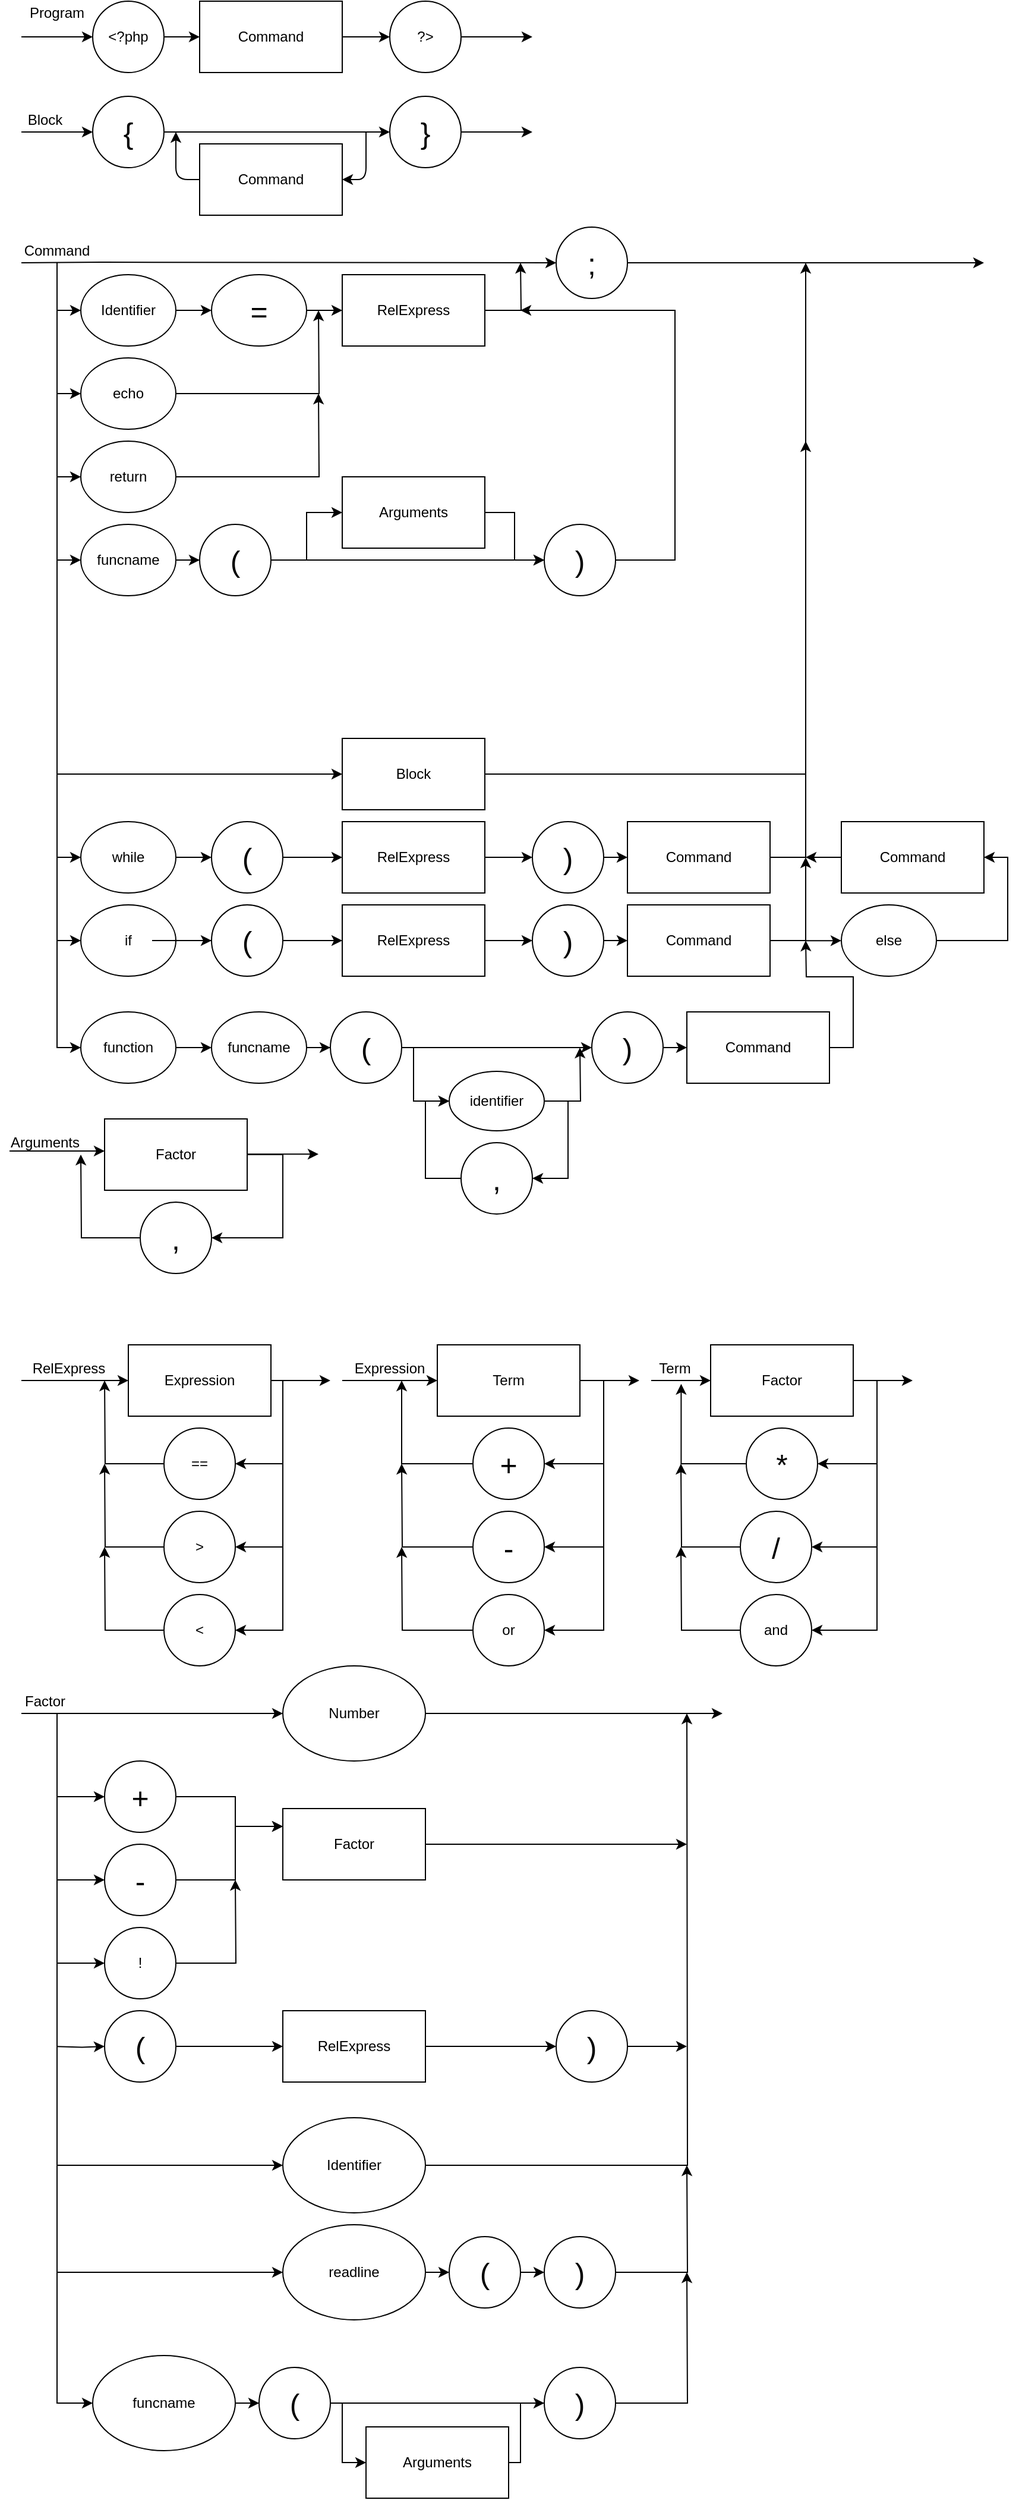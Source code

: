 <mxfile version="13.1.5" type="device"><diagram id="ylDfJUmUaDXHds-sdXA4" name="Page-1"><mxGraphModel dx="1102" dy="1714" grid="1" gridSize="10" guides="1" tooltips="1" connect="1" arrows="1" fold="1" page="1" pageScale="1" pageWidth="850" pageHeight="1100" math="0" shadow="0"><root><mxCell id="0"/><mxCell id="1" parent="0"/><mxCell id="Er5nd6IziBDLHHKsTpKn-1" value="" style="rounded=0;whiteSpace=wrap;html=1;" parent="1" vertex="1"><mxGeometry x="230" y="60" width="120" height="60" as="geometry"/></mxCell><mxCell id="Er5nd6IziBDLHHKsTpKn-2" value="Command" style="text;html=1;strokeColor=none;fillColor=none;align=center;verticalAlign=middle;whiteSpace=wrap;rounded=0;" parent="1" vertex="1"><mxGeometry x="270" y="80" width="40" height="20" as="geometry"/></mxCell><mxCell id="Er5nd6IziBDLHHKsTpKn-3" value="" style="endArrow=classic;html=1;" parent="1" edge="1"><mxGeometry width="50" height="50" relative="1" as="geometry"><mxPoint x="80" y="50" as="sourcePoint"/><mxPoint x="140" y="50" as="targetPoint"/></mxGeometry></mxCell><mxCell id="Er5nd6IziBDLHHKsTpKn-4" value="" style="endArrow=classic;html=1;entryX=0;entryY=0.5;entryDx=0;entryDy=0;" parent="1" target="Er5nd6IziBDLHHKsTpKn-9" edge="1"><mxGeometry width="50" height="50" relative="1" as="geometry"><mxPoint x="190" y="50" as="sourcePoint"/><mxPoint x="380" y="50" as="targetPoint"/></mxGeometry></mxCell><mxCell id="Er5nd6IziBDLHHKsTpKn-5" value="" style="endArrow=classic;html=1;" parent="1" edge="1"><mxGeometry width="50" height="50" relative="1" as="geometry"><mxPoint x="450" y="50" as="sourcePoint"/><mxPoint x="510" y="50" as="targetPoint"/></mxGeometry></mxCell><mxCell id="Er5nd6IziBDLHHKsTpKn-6" value="&lt;div&gt;Block&lt;/div&gt;" style="text;html=1;strokeColor=none;fillColor=none;align=center;verticalAlign=middle;whiteSpace=wrap;rounded=0;" parent="1" vertex="1"><mxGeometry x="80" y="30" width="40" height="20" as="geometry"/></mxCell><mxCell id="Er5nd6IziBDLHHKsTpKn-7" value="" style="ellipse;whiteSpace=wrap;html=1;aspect=fixed;" parent="1" vertex="1"><mxGeometry x="140" y="20" width="60" height="60" as="geometry"/></mxCell><mxCell id="Er5nd6IziBDLHHKsTpKn-8" value="&lt;font style=&quot;font-size: 25px&quot;&gt;{&lt;/font&gt;" style="text;html=1;strokeColor=none;fillColor=none;align=center;verticalAlign=middle;whiteSpace=wrap;rounded=0;" parent="1" vertex="1"><mxGeometry x="150" y="40" width="40" height="20" as="geometry"/></mxCell><mxCell id="Er5nd6IziBDLHHKsTpKn-9" value="" style="ellipse;whiteSpace=wrap;html=1;aspect=fixed;" parent="1" vertex="1"><mxGeometry x="390" y="20" width="60" height="60" as="geometry"/></mxCell><mxCell id="Er5nd6IziBDLHHKsTpKn-10" value="&lt;font style=&quot;font-size: 25px&quot;&gt;}&lt;/font&gt;" style="text;html=1;strokeColor=none;fillColor=none;align=center;verticalAlign=middle;whiteSpace=wrap;rounded=0;" parent="1" vertex="1"><mxGeometry x="400" y="40" width="40" height="20" as="geometry"/></mxCell><mxCell id="Er5nd6IziBDLHHKsTpKn-11" value="" style="endArrow=classic;html=1;entryX=1;entryY=0.5;entryDx=0;entryDy=0;" parent="1" target="Er5nd6IziBDLHHKsTpKn-1" edge="1"><mxGeometry width="50" height="50" relative="1" as="geometry"><mxPoint x="370" y="50" as="sourcePoint"/><mxPoint x="360" y="140" as="targetPoint"/><Array as="points"><mxPoint x="370" y="90"/></Array></mxGeometry></mxCell><mxCell id="Er5nd6IziBDLHHKsTpKn-12" value="" style="endArrow=classic;html=1;exitX=0;exitY=0.5;exitDx=0;exitDy=0;" parent="1" source="Er5nd6IziBDLHHKsTpKn-1" edge="1"><mxGeometry width="50" height="50" relative="1" as="geometry"><mxPoint x="230" y="190" as="sourcePoint"/><mxPoint x="210" y="50" as="targetPoint"/><Array as="points"><mxPoint x="210" y="90"/></Array></mxGeometry></mxCell><mxCell id="Er5nd6IziBDLHHKsTpKn-13" value="" style="endArrow=classic;html=1;entryX=0;entryY=0.5;entryDx=0;entryDy=0;" parent="1" target="Er5nd6IziBDLHHKsTpKn-14" edge="1"><mxGeometry width="50" height="50" relative="1" as="geometry"><mxPoint x="80" y="160" as="sourcePoint"/><mxPoint x="400" y="160" as="targetPoint"/><Array as="points"><mxPoint x="140" y="159.5"/></Array></mxGeometry></mxCell><mxCell id="Er5nd6IziBDLHHKsTpKn-14" value="" style="ellipse;whiteSpace=wrap;html=1;aspect=fixed;" parent="1" vertex="1"><mxGeometry x="530" y="130" width="60" height="60" as="geometry"/></mxCell><mxCell id="Er5nd6IziBDLHHKsTpKn-15" value="&lt;font style=&quot;font-size: 25px&quot;&gt;;&lt;/font&gt;" style="text;html=1;strokeColor=none;fillColor=none;align=center;verticalAlign=middle;whiteSpace=wrap;rounded=0;" parent="1" vertex="1"><mxGeometry x="540" y="150" width="40" height="20" as="geometry"/></mxCell><mxCell id="Er5nd6IziBDLHHKsTpKn-16" value="" style="ellipse;whiteSpace=wrap;html=1;" parent="1" vertex="1"><mxGeometry x="130" y="170" width="80" height="60" as="geometry"/></mxCell><mxCell id="HfRoKo49FSfMTmyXovdq-7" style="edgeStyle=orthogonalEdgeStyle;rounded=0;orthogonalLoop=1;jettySize=auto;html=1;exitX=1;exitY=0.5;exitDx=0;exitDy=0;" parent="1" source="Er5nd6IziBDLHHKsTpKn-19" edge="1"><mxGeometry relative="1" as="geometry"><mxPoint x="330" y="200" as="targetPoint"/></mxGeometry></mxCell><mxCell id="Er5nd6IziBDLHHKsTpKn-19" value="" style="ellipse;whiteSpace=wrap;html=1;" parent="1" vertex="1"><mxGeometry x="130" y="240" width="80" height="60" as="geometry"/></mxCell><mxCell id="Er5nd6IziBDLHHKsTpKn-20" value="echo" style="text;html=1;strokeColor=none;fillColor=none;align=center;verticalAlign=middle;whiteSpace=wrap;rounded=0;" parent="1" vertex="1"><mxGeometry x="150" y="260" width="40" height="20" as="geometry"/></mxCell><mxCell id="Er5nd6IziBDLHHKsTpKn-21" value="" style="ellipse;whiteSpace=wrap;html=1;" parent="1" vertex="1"><mxGeometry x="240" y="170" width="80" height="60" as="geometry"/></mxCell><mxCell id="Er5nd6IziBDLHHKsTpKn-22" value="&lt;font style=&quot;font-size: 25px&quot;&gt;=&lt;/font&gt;" style="text;html=1;strokeColor=none;fillColor=none;align=center;verticalAlign=middle;whiteSpace=wrap;rounded=0;" parent="1" vertex="1"><mxGeometry x="260" y="190" width="40" height="20" as="geometry"/></mxCell><mxCell id="HfRoKo49FSfMTmyXovdq-2" style="edgeStyle=orthogonalEdgeStyle;rounded=0;orthogonalLoop=1;jettySize=auto;html=1;exitX=1;exitY=0.5;exitDx=0;exitDy=0;" parent="1" source="Er5nd6IziBDLHHKsTpKn-23" edge="1"><mxGeometry relative="1" as="geometry"><mxPoint x="500" y="160" as="targetPoint"/></mxGeometry></mxCell><mxCell id="Er5nd6IziBDLHHKsTpKn-23" value="" style="rounded=0;whiteSpace=wrap;html=1;" parent="1" vertex="1"><mxGeometry x="350" y="170" width="120" height="60" as="geometry"/></mxCell><mxCell id="Er5nd6IziBDLHHKsTpKn-24" value="&lt;div&gt;RelExpress&lt;/div&gt;" style="text;html=1;strokeColor=none;fillColor=none;align=center;verticalAlign=middle;whiteSpace=wrap;rounded=0;" parent="1" vertex="1"><mxGeometry x="390" y="190" width="40" height="20" as="geometry"/></mxCell><mxCell id="Er5nd6IziBDLHHKsTpKn-25" value="" style="endArrow=classic;html=1;exitX=1;exitY=0.5;exitDx=0;exitDy=0;" parent="1" source="Er5nd6IziBDLHHKsTpKn-16" edge="1"><mxGeometry width="50" height="50" relative="1" as="geometry"><mxPoint x="210" y="250" as="sourcePoint"/><mxPoint x="240" y="200" as="targetPoint"/></mxGeometry></mxCell><mxCell id="Er5nd6IziBDLHHKsTpKn-26" value="" style="endArrow=classic;html=1;exitX=1;exitY=0.5;exitDx=0;exitDy=0;entryX=0;entryY=0.5;entryDx=0;entryDy=0;" parent="1" source="Er5nd6IziBDLHHKsTpKn-21" edge="1"><mxGeometry width="50" height="50" relative="1" as="geometry"><mxPoint x="480" y="350" as="sourcePoint"/><mxPoint x="350" y="200" as="targetPoint"/></mxGeometry></mxCell><mxCell id="Er5nd6IziBDLHHKsTpKn-28" value="" style="endArrow=classic;html=1;" parent="1" edge="1"><mxGeometry width="50" height="50" relative="1" as="geometry"><mxPoint x="590" y="160" as="sourcePoint"/><mxPoint x="890" y="160" as="targetPoint"/></mxGeometry></mxCell><mxCell id="HfRoKo49FSfMTmyXovdq-6" style="edgeStyle=orthogonalEdgeStyle;rounded=0;orthogonalLoop=1;jettySize=auto;html=1;exitX=1;exitY=0.5;exitDx=0;exitDy=0;" parent="1" source="Er5nd6IziBDLHHKsTpKn-30" edge="1"><mxGeometry relative="1" as="geometry"><mxPoint x="740" y="160" as="targetPoint"/><Array as="points"><mxPoint x="740" y="590"/></Array></mxGeometry></mxCell><mxCell id="Er5nd6IziBDLHHKsTpKn-33" value="" style="endArrow=classic;html=1;entryX=0;entryY=0.5;entryDx=0;entryDy=0;" parent="1" target="Er5nd6IziBDLHHKsTpKn-16" edge="1"><mxGeometry width="50" height="50" relative="1" as="geometry"><mxPoint x="110" y="200" as="sourcePoint"/><mxPoint x="160" y="150" as="targetPoint"/></mxGeometry></mxCell><mxCell id="Er5nd6IziBDLHHKsTpKn-34" value="" style="endArrow=classic;html=1;entryX=0;entryY=0.5;entryDx=0;entryDy=0;" parent="1" target="Er5nd6IziBDLHHKsTpKn-19" edge="1"><mxGeometry width="50" height="50" relative="1" as="geometry"><mxPoint x="110" y="270" as="sourcePoint"/><mxPoint x="160" y="220" as="targetPoint"/></mxGeometry></mxCell><mxCell id="Er5nd6IziBDLHHKsTpKn-36" value="&lt;div&gt;Command&lt;/div&gt;" style="text;html=1;strokeColor=none;fillColor=none;align=center;verticalAlign=middle;whiteSpace=wrap;rounded=0;" parent="1" vertex="1"><mxGeometry x="90" y="140" width="40" height="20" as="geometry"/></mxCell><mxCell id="Er5nd6IziBDLHHKsTpKn-38" value="" style="rounded=0;whiteSpace=wrap;html=1;" parent="1" vertex="1"><mxGeometry x="430" y="1070" width="120" height="60" as="geometry"/></mxCell><mxCell id="Er5nd6IziBDLHHKsTpKn-39" value="&lt;div&gt;Term&lt;/div&gt;" style="text;html=1;strokeColor=none;fillColor=none;align=center;verticalAlign=middle;whiteSpace=wrap;rounded=0;" parent="1" vertex="1"><mxGeometry x="470" y="1090" width="40" height="20" as="geometry"/></mxCell><mxCell id="Er5nd6IziBDLHHKsTpKn-42" value="" style="endArrow=classic;html=1;" parent="1" edge="1"><mxGeometry width="50" height="50" relative="1" as="geometry"><mxPoint x="350" y="1100" as="sourcePoint"/><mxPoint x="430" y="1100" as="targetPoint"/></mxGeometry></mxCell><mxCell id="Er5nd6IziBDLHHKsTpKn-43" value="&lt;div&gt;Expression&lt;/div&gt;" style="text;html=1;strokeColor=none;fillColor=none;align=center;verticalAlign=middle;whiteSpace=wrap;rounded=0;" parent="1" vertex="1"><mxGeometry x="370" y="1080" width="40" height="20" as="geometry"/></mxCell><mxCell id="Er5nd6IziBDLHHKsTpKn-45" value="" style="endArrow=classic;html=1;" parent="1" edge="1"><mxGeometry width="50" height="50" relative="1" as="geometry"><mxPoint x="550" y="1100" as="sourcePoint"/><mxPoint x="600" y="1100" as="targetPoint"/></mxGeometry></mxCell><mxCell id="Er5nd6IziBDLHHKsTpKn-55" style="edgeStyle=orthogonalEdgeStyle;rounded=0;orthogonalLoop=1;jettySize=auto;html=1;entryX=0.75;entryY=1;entryDx=0;entryDy=0;" parent="1" source="Er5nd6IziBDLHHKsTpKn-47" target="Er5nd6IziBDLHHKsTpKn-43" edge="1"><mxGeometry relative="1" as="geometry"><mxPoint x="400" y="1170" as="targetPoint"/></mxGeometry></mxCell><mxCell id="HfRoKo49FSfMTmyXovdq-78" style="edgeStyle=orthogonalEdgeStyle;rounded=0;orthogonalLoop=1;jettySize=auto;html=1;exitX=1;exitY=0.5;exitDx=0;exitDy=0;entryX=1;entryY=0.5;entryDx=0;entryDy=0;" parent="1" target="Er5nd6IziBDLHHKsTpKn-47" edge="1"><mxGeometry relative="1" as="geometry"><mxPoint x="570" y="1100" as="sourcePoint"/><Array as="points"><mxPoint x="570" y="1170"/></Array></mxGeometry></mxCell><mxCell id="Er5nd6IziBDLHHKsTpKn-47" value="" style="ellipse;whiteSpace=wrap;html=1;aspect=fixed;" parent="1" vertex="1"><mxGeometry x="460" y="1140" width="60" height="60" as="geometry"/></mxCell><mxCell id="Er5nd6IziBDLHHKsTpKn-48" value="&lt;font style=&quot;font-size: 25px&quot;&gt;+&lt;/font&gt;" style="text;html=1;strokeColor=none;fillColor=none;align=center;verticalAlign=middle;whiteSpace=wrap;rounded=0;" parent="1" vertex="1"><mxGeometry x="470" y="1160" width="40" height="20" as="geometry"/></mxCell><mxCell id="HfRoKo49FSfMTmyXovdq-76" style="edgeStyle=orthogonalEdgeStyle;rounded=0;orthogonalLoop=1;jettySize=auto;html=1;exitX=0;exitY=0.5;exitDx=0;exitDy=0;" parent="1" source="Er5nd6IziBDLHHKsTpKn-49" edge="1"><mxGeometry relative="1" as="geometry"><mxPoint x="400" y="1170" as="targetPoint"/></mxGeometry></mxCell><mxCell id="HfRoKo49FSfMTmyXovdq-79" style="edgeStyle=orthogonalEdgeStyle;rounded=0;orthogonalLoop=1;jettySize=auto;html=1;exitX=1;exitY=0.5;exitDx=0;exitDy=0;entryX=1;entryY=0.5;entryDx=0;entryDy=0;" parent="1" target="Er5nd6IziBDLHHKsTpKn-49" edge="1"><mxGeometry relative="1" as="geometry"><mxPoint x="570" y="1170" as="sourcePoint"/><Array as="points"><mxPoint x="570" y="1240"/></Array></mxGeometry></mxCell><mxCell id="Er5nd6IziBDLHHKsTpKn-49" value="" style="ellipse;whiteSpace=wrap;html=1;aspect=fixed;" parent="1" vertex="1"><mxGeometry x="460" y="1210" width="60" height="60" as="geometry"/></mxCell><mxCell id="Er5nd6IziBDLHHKsTpKn-50" value="&lt;font style=&quot;font-size: 25px&quot;&gt;-&lt;/font&gt;" style="text;html=1;strokeColor=none;fillColor=none;align=center;verticalAlign=middle;whiteSpace=wrap;rounded=0;" parent="1" vertex="1"><mxGeometry x="470" y="1230" width="40" height="20" as="geometry"/></mxCell><mxCell id="Er5nd6IziBDLHHKsTpKn-56" value="" style="rounded=0;whiteSpace=wrap;html=1;" parent="1" vertex="1"><mxGeometry x="660" y="1070" width="120" height="60" as="geometry"/></mxCell><mxCell id="Er5nd6IziBDLHHKsTpKn-57" value="&lt;div&gt;Factor&lt;/div&gt;" style="text;html=1;strokeColor=none;fillColor=none;align=center;verticalAlign=middle;whiteSpace=wrap;rounded=0;" parent="1" vertex="1"><mxGeometry x="700" y="1090" width="40" height="20" as="geometry"/></mxCell><mxCell id="Er5nd6IziBDLHHKsTpKn-58" value="" style="endArrow=classic;html=1;exitX=0;exitY=1;exitDx=0;exitDy=0;" parent="1" source="Er5nd6IziBDLHHKsTpKn-59" edge="1"><mxGeometry width="50" height="50" relative="1" as="geometry"><mxPoint x="550" y="1100" as="sourcePoint"/><mxPoint x="660" y="1100" as="targetPoint"/></mxGeometry></mxCell><mxCell id="Er5nd6IziBDLHHKsTpKn-59" value="Term" style="text;html=1;strokeColor=none;fillColor=none;align=center;verticalAlign=middle;whiteSpace=wrap;rounded=0;" parent="1" vertex="1"><mxGeometry x="610" y="1080" width="40" height="20" as="geometry"/></mxCell><mxCell id="Er5nd6IziBDLHHKsTpKn-60" value="" style="endArrow=classic;html=1;" parent="1" edge="1"><mxGeometry width="50" height="50" relative="1" as="geometry"><mxPoint x="780" y="1100" as="sourcePoint"/><mxPoint x="830" y="1100" as="targetPoint"/></mxGeometry></mxCell><mxCell id="HfRoKo49FSfMTmyXovdq-84" style="edgeStyle=orthogonalEdgeStyle;rounded=0;orthogonalLoop=1;jettySize=auto;html=1;exitX=0;exitY=0.5;exitDx=0;exitDy=0;entryX=0.63;entryY=1.145;entryDx=0;entryDy=0;entryPerimeter=0;" parent="1" source="Er5nd6IziBDLHHKsTpKn-62" target="Er5nd6IziBDLHHKsTpKn-59" edge="1"><mxGeometry relative="1" as="geometry"/></mxCell><mxCell id="HfRoKo49FSfMTmyXovdq-90" style="edgeStyle=orthogonalEdgeStyle;rounded=0;orthogonalLoop=1;jettySize=auto;html=1;exitX=1;exitY=0.5;exitDx=0;exitDy=0;entryX=1;entryY=0.5;entryDx=0;entryDy=0;" parent="1" target="Er5nd6IziBDLHHKsTpKn-62" edge="1"><mxGeometry relative="1" as="geometry"><mxPoint x="800" y="1100" as="sourcePoint"/><Array as="points"><mxPoint x="800" y="1170"/></Array></mxGeometry></mxCell><mxCell id="Er5nd6IziBDLHHKsTpKn-62" value="" style="ellipse;whiteSpace=wrap;html=1;aspect=fixed;" parent="1" vertex="1"><mxGeometry x="690" y="1140" width="60" height="60" as="geometry"/></mxCell><mxCell id="Er5nd6IziBDLHHKsTpKn-63" value="&lt;font style=&quot;font-size: 25px&quot;&gt;*&lt;/font&gt;" style="text;html=1;strokeColor=none;fillColor=none;align=center;verticalAlign=middle;whiteSpace=wrap;rounded=0;" parent="1" vertex="1"><mxGeometry x="700" y="1160" width="40" height="20" as="geometry"/></mxCell><mxCell id="HfRoKo49FSfMTmyXovdq-88" style="edgeStyle=orthogonalEdgeStyle;rounded=0;orthogonalLoop=1;jettySize=auto;html=1;exitX=0;exitY=0.5;exitDx=0;exitDy=0;" parent="1" source="Er5nd6IziBDLHHKsTpKn-65" edge="1"><mxGeometry relative="1" as="geometry"><mxPoint x="635" y="1170" as="targetPoint"/></mxGeometry></mxCell><mxCell id="HfRoKo49FSfMTmyXovdq-91" style="edgeStyle=orthogonalEdgeStyle;rounded=0;orthogonalLoop=1;jettySize=auto;html=1;exitX=1;exitY=0.5;exitDx=0;exitDy=0;entryX=1;entryY=0.5;entryDx=0;entryDy=0;" parent="1" target="Er5nd6IziBDLHHKsTpKn-65" edge="1"><mxGeometry relative="1" as="geometry"><mxPoint x="800" y="1170" as="sourcePoint"/><Array as="points"><mxPoint x="800" y="1240"/></Array></mxGeometry></mxCell><mxCell id="Er5nd6IziBDLHHKsTpKn-65" value="" style="ellipse;whiteSpace=wrap;html=1;aspect=fixed;" parent="1" vertex="1"><mxGeometry x="685" y="1210" width="60" height="60" as="geometry"/></mxCell><mxCell id="Er5nd6IziBDLHHKsTpKn-67" value="&lt;font style=&quot;font-size: 25px&quot;&gt;/&lt;/font&gt;" style="text;html=1;strokeColor=none;fillColor=none;align=center;verticalAlign=middle;whiteSpace=wrap;rounded=0;" parent="1" vertex="1"><mxGeometry x="695" y="1230" width="40" height="20" as="geometry"/></mxCell><mxCell id="Er5nd6IziBDLHHKsTpKn-76" value="" style="endArrow=classic;html=1;entryX=0;entryY=0.5;entryDx=0;entryDy=0;" parent="1" edge="1"><mxGeometry width="50" height="50" relative="1" as="geometry"><mxPoint x="80" y="1380" as="sourcePoint"/><mxPoint x="300.0" y="1380" as="targetPoint"/></mxGeometry></mxCell><mxCell id="Er5nd6IziBDLHHKsTpKn-77" value="&lt;div&gt;Factor&lt;/div&gt;" style="text;html=1;strokeColor=none;fillColor=none;align=center;verticalAlign=middle;whiteSpace=wrap;rounded=0;" parent="1" vertex="1"><mxGeometry x="80" y="1360" width="40" height="20" as="geometry"/></mxCell><mxCell id="Er5nd6IziBDLHHKsTpKn-78" value="" style="endArrow=classic;html=1;" parent="1" edge="1"><mxGeometry width="50" height="50" relative="1" as="geometry"><mxPoint x="420" y="1380" as="sourcePoint"/><mxPoint x="670" y="1380" as="targetPoint"/></mxGeometry></mxCell><mxCell id="Er5nd6IziBDLHHKsTpKn-112" style="edgeStyle=orthogonalEdgeStyle;rounded=0;orthogonalLoop=1;jettySize=auto;html=1;entryX=0;entryY=0.25;entryDx=0;entryDy=0;" parent="1" source="Er5nd6IziBDLHHKsTpKn-80" target="Er5nd6IziBDLHHKsTpKn-101" edge="1"><mxGeometry relative="1" as="geometry"><mxPoint x="290" y="1450" as="targetPoint"/><Array as="points"><mxPoint x="260" y="1450"/><mxPoint x="260" y="1475"/></Array></mxGeometry></mxCell><mxCell id="HfRoKo49FSfMTmyXovdq-99" style="edgeStyle=orthogonalEdgeStyle;rounded=0;orthogonalLoop=1;jettySize=auto;html=1;exitX=0.75;exitY=1;exitDx=0;exitDy=0;entryX=0;entryY=0.5;entryDx=0;entryDy=0;" parent="1" source="Er5nd6IziBDLHHKsTpKn-77" target="Er5nd6IziBDLHHKsTpKn-80" edge="1"><mxGeometry relative="1" as="geometry"/></mxCell><mxCell id="Er5nd6IziBDLHHKsTpKn-80" value="" style="ellipse;whiteSpace=wrap;html=1;aspect=fixed;" parent="1" vertex="1"><mxGeometry x="150" y="1420" width="60" height="60" as="geometry"/></mxCell><mxCell id="Er5nd6IziBDLHHKsTpKn-81" value="&lt;font style=&quot;font-size: 25px&quot;&gt;+&lt;/font&gt;" style="text;html=1;strokeColor=none;fillColor=none;align=center;verticalAlign=middle;whiteSpace=wrap;rounded=0;" parent="1" vertex="1"><mxGeometry x="160" y="1440" width="40" height="20" as="geometry"/></mxCell><mxCell id="Er5nd6IziBDLHHKsTpKn-119" style="edgeStyle=orthogonalEdgeStyle;rounded=0;orthogonalLoop=1;jettySize=auto;html=1;entryX=0;entryY=0.25;entryDx=0;entryDy=0;" parent="1" source="Er5nd6IziBDLHHKsTpKn-83" target="Er5nd6IziBDLHHKsTpKn-101" edge="1"><mxGeometry relative="1" as="geometry"><mxPoint x="260" y="1470" as="targetPoint"/><Array as="points"><mxPoint x="260" y="1520"/><mxPoint x="260" y="1475"/></Array></mxGeometry></mxCell><mxCell id="HfRoKo49FSfMTmyXovdq-100" style="edgeStyle=orthogonalEdgeStyle;rounded=0;orthogonalLoop=1;jettySize=auto;html=1;exitX=0;exitY=0.5;exitDx=0;exitDy=0;entryX=0;entryY=0.5;entryDx=0;entryDy=0;" parent="1" target="Er5nd6IziBDLHHKsTpKn-83" edge="1"><mxGeometry relative="1" as="geometry"><mxPoint x="110" y="1450" as="sourcePoint"/><Array as="points"><mxPoint x="110" y="1520"/></Array></mxGeometry></mxCell><mxCell id="Er5nd6IziBDLHHKsTpKn-83" value="" style="ellipse;whiteSpace=wrap;html=1;aspect=fixed;" parent="1" vertex="1"><mxGeometry x="150" y="1490" width="60" height="60" as="geometry"/></mxCell><mxCell id="Er5nd6IziBDLHHKsTpKn-85" value="&lt;font style=&quot;font-size: 25px&quot;&gt;-&lt;/font&gt;" style="text;html=1;strokeColor=none;fillColor=none;align=center;verticalAlign=middle;whiteSpace=wrap;rounded=0;" parent="1" vertex="1"><mxGeometry x="160" y="1510" width="40" height="20" as="geometry"/></mxCell><mxCell id="Er5nd6IziBDLHHKsTpKn-87" value="" style="ellipse;whiteSpace=wrap;html=1;" parent="1" vertex="1"><mxGeometry x="300" y="1340" width="120" height="80" as="geometry"/></mxCell><mxCell id="Er5nd6IziBDLHHKsTpKn-88" value="Number" style="text;html=1;strokeColor=none;fillColor=none;align=center;verticalAlign=middle;whiteSpace=wrap;rounded=0;" parent="1" vertex="1"><mxGeometry x="340" y="1370" width="40" height="20" as="geometry"/></mxCell><mxCell id="Er5nd6IziBDLHHKsTpKn-106" style="edgeStyle=orthogonalEdgeStyle;rounded=0;orthogonalLoop=1;jettySize=auto;html=1;entryX=0;entryY=0.5;entryDx=0;entryDy=0;" parent="1" source="Er5nd6IziBDLHHKsTpKn-90" target="Er5nd6IziBDLHHKsTpKn-103" edge="1"><mxGeometry relative="1" as="geometry"/></mxCell><mxCell id="HfRoKo49FSfMTmyXovdq-95" style="edgeStyle=orthogonalEdgeStyle;rounded=0;orthogonalLoop=1;jettySize=auto;html=1;exitX=0;exitY=0.5;exitDx=0;exitDy=0;entryX=0;entryY=0.5;entryDx=0;entryDy=0;" parent="1" target="Er5nd6IziBDLHHKsTpKn-90" edge="1"><mxGeometry relative="1" as="geometry"><mxPoint x="110" y="1660.167" as="sourcePoint"/></mxGeometry></mxCell><mxCell id="Er5nd6IziBDLHHKsTpKn-90" value="" style="ellipse;whiteSpace=wrap;html=1;aspect=fixed;" parent="1" vertex="1"><mxGeometry x="150" y="1630" width="60" height="60" as="geometry"/></mxCell><mxCell id="Er5nd6IziBDLHHKsTpKn-91" value="&lt;font style=&quot;font-size: 25px&quot;&gt;(&lt;/font&gt;" style="text;html=1;strokeColor=none;fillColor=none;align=center;verticalAlign=middle;whiteSpace=wrap;rounded=0;" parent="1" vertex="1"><mxGeometry x="160" y="1650" width="40" height="20" as="geometry"/></mxCell><mxCell id="Er5nd6IziBDLHHKsTpKn-111" style="edgeStyle=orthogonalEdgeStyle;rounded=0;orthogonalLoop=1;jettySize=auto;html=1;" parent="1" source="Er5nd6IziBDLHHKsTpKn-92" edge="1"><mxGeometry relative="1" as="geometry"><mxPoint x="640" y="1660" as="targetPoint"/></mxGeometry></mxCell><mxCell id="Er5nd6IziBDLHHKsTpKn-92" value="" style="ellipse;whiteSpace=wrap;html=1;aspect=fixed;" parent="1" vertex="1"><mxGeometry x="530" y="1630" width="60" height="60" as="geometry"/></mxCell><mxCell id="Er5nd6IziBDLHHKsTpKn-93" value="&lt;font style=&quot;font-size: 25px&quot;&gt;)&lt;/font&gt;" style="text;html=1;strokeColor=none;fillColor=none;align=center;verticalAlign=middle;whiteSpace=wrap;rounded=0;" parent="1" vertex="1"><mxGeometry x="540" y="1650" width="40" height="20" as="geometry"/></mxCell><mxCell id="HfRoKo49FSfMTmyXovdq-94" style="edgeStyle=orthogonalEdgeStyle;rounded=0;orthogonalLoop=1;jettySize=auto;html=1;exitX=1;exitY=0.5;exitDx=0;exitDy=0;" parent="1" source="Er5nd6IziBDLHHKsTpKn-97" edge="1"><mxGeometry relative="1" as="geometry"><mxPoint x="640" y="1380" as="targetPoint"/></mxGeometry></mxCell><mxCell id="Er5nd6IziBDLHHKsTpKn-97" value="" style="ellipse;whiteSpace=wrap;html=1;" parent="1" vertex="1"><mxGeometry x="300" y="1720" width="120" height="80" as="geometry"/></mxCell><mxCell id="Er5nd6IziBDLHHKsTpKn-98" value="Identifier" style="text;html=1;strokeColor=none;fillColor=none;align=center;verticalAlign=middle;whiteSpace=wrap;rounded=0;" parent="1" vertex="1"><mxGeometry x="340" y="1750" width="40" height="20" as="geometry"/></mxCell><mxCell id="Er5nd6IziBDLHHKsTpKn-99" value="" style="endArrow=classic;html=1;entryX=0;entryY=0.5;entryDx=0;entryDy=0;rounded=0;" parent="1" edge="1"><mxGeometry width="50" height="50" relative="1" as="geometry"><mxPoint x="110" y="1590" as="sourcePoint"/><mxPoint x="300" y="1760.0" as="targetPoint"/><Array as="points"><mxPoint x="110" y="1760"/></Array></mxGeometry></mxCell><mxCell id="Er5nd6IziBDLHHKsTpKn-120" style="edgeStyle=orthogonalEdgeStyle;rounded=0;orthogonalLoop=1;jettySize=auto;html=1;" parent="1" source="Er5nd6IziBDLHHKsTpKn-101" edge="1"><mxGeometry relative="1" as="geometry"><mxPoint x="640" y="1490" as="targetPoint"/></mxGeometry></mxCell><mxCell id="Er5nd6IziBDLHHKsTpKn-101" value="" style="rounded=0;whiteSpace=wrap;html=1;" parent="1" vertex="1"><mxGeometry x="300" y="1460" width="120" height="60" as="geometry"/></mxCell><mxCell id="Er5nd6IziBDLHHKsTpKn-102" value="&lt;div&gt;Factor&lt;/div&gt;" style="text;html=1;strokeColor=none;fillColor=none;align=center;verticalAlign=middle;whiteSpace=wrap;rounded=0;" parent="1" vertex="1"><mxGeometry x="340" y="1480" width="40" height="20" as="geometry"/></mxCell><mxCell id="Er5nd6IziBDLHHKsTpKn-107" style="edgeStyle=orthogonalEdgeStyle;rounded=0;orthogonalLoop=1;jettySize=auto;html=1;entryX=0;entryY=0.5;entryDx=0;entryDy=0;" parent="1" source="Er5nd6IziBDLHHKsTpKn-103" target="Er5nd6IziBDLHHKsTpKn-92" edge="1"><mxGeometry relative="1" as="geometry"/></mxCell><mxCell id="Er5nd6IziBDLHHKsTpKn-103" value="" style="rounded=0;whiteSpace=wrap;html=1;" parent="1" vertex="1"><mxGeometry x="300" y="1630" width="120" height="60" as="geometry"/></mxCell><mxCell id="Er5nd6IziBDLHHKsTpKn-104" value="&lt;div&gt;RelExpress&lt;/div&gt;" style="text;html=1;strokeColor=none;fillColor=none;align=center;verticalAlign=middle;whiteSpace=wrap;rounded=0;" parent="1" vertex="1"><mxGeometry x="340" y="1650" width="40" height="20" as="geometry"/></mxCell><mxCell id="Er5nd6IziBDLHHKsTpKn-17" value="Identifier" style="text;strokeColor=none;fillColor=none;align=center;verticalAlign=middle;rounded=0;textDirection=ltr;whiteSpace=wrap;" parent="1" vertex="1"><mxGeometry x="140" y="190" width="60" height="20" as="geometry"/></mxCell><mxCell id="HfRoKo49FSfMTmyXovdq-5" style="edgeStyle=orthogonalEdgeStyle;rounded=0;orthogonalLoop=1;jettySize=auto;html=1;exitX=0.5;exitY=1;exitDx=0;exitDy=0;entryX=0;entryY=0.5;entryDx=0;entryDy=0;" parent="1" source="Er5nd6IziBDLHHKsTpKn-36" target="Er5nd6IziBDLHHKsTpKn-30" edge="1"><mxGeometry relative="1" as="geometry"/></mxCell><mxCell id="HfRoKo49FSfMTmyXovdq-12" style="edgeStyle=orthogonalEdgeStyle;rounded=0;orthogonalLoop=1;jettySize=auto;html=1;exitX=0;exitY=0.5;exitDx=0;exitDy=0;entryX=0;entryY=0.5;entryDx=0;entryDy=0;" parent="1" target="HfRoKo49FSfMTmyXovdq-8" edge="1"><mxGeometry relative="1" as="geometry"><mxPoint x="110" y="310" as="sourcePoint"/><Array as="points"><mxPoint x="110" y="660"/></Array><mxPoint x="110" y="433" as="targetPoint"/></mxGeometry></mxCell><mxCell id="HfRoKo49FSfMTmyXovdq-18" style="edgeStyle=orthogonalEdgeStyle;rounded=0;orthogonalLoop=1;jettySize=auto;html=1;exitX=1;exitY=0.5;exitDx=0;exitDy=0;entryX=0;entryY=0.5;entryDx=0;entryDy=0;" parent="1" source="HfRoKo49FSfMTmyXovdq-8" target="HfRoKo49FSfMTmyXovdq-14" edge="1"><mxGeometry relative="1" as="geometry"/></mxCell><mxCell id="HfRoKo49FSfMTmyXovdq-8" value="" style="ellipse;whiteSpace=wrap;html=1;" parent="1" vertex="1"><mxGeometry x="130" y="630" width="80" height="60" as="geometry"/></mxCell><mxCell id="HfRoKo49FSfMTmyXovdq-9" value="while" style="text;html=1;strokeColor=none;fillColor=none;align=center;verticalAlign=middle;whiteSpace=wrap;rounded=0;" parent="1" vertex="1"><mxGeometry x="150" y="650" width="40" height="20" as="geometry"/></mxCell><mxCell id="HfRoKo49FSfMTmyXovdq-13" style="edgeStyle=orthogonalEdgeStyle;rounded=0;orthogonalLoop=1;jettySize=auto;html=1;exitX=0;exitY=0.5;exitDx=0;exitDy=0;entryX=0;entryY=0.5;entryDx=0;entryDy=0;" parent="1" target="HfRoKo49FSfMTmyXovdq-10" edge="1"><mxGeometry relative="1" as="geometry"><mxPoint x="110" y="640" as="sourcePoint"/><Array as="points"><mxPoint x="110" y="730"/></Array></mxGeometry></mxCell><mxCell id="HfRoKo49FSfMTmyXovdq-19" style="edgeStyle=orthogonalEdgeStyle;rounded=0;orthogonalLoop=1;jettySize=auto;html=1;exitX=1;exitY=0.5;exitDx=0;exitDy=0;entryX=0;entryY=0.5;entryDx=0;entryDy=0;" parent="1" source="HfRoKo49FSfMTmyXovdq-10" target="HfRoKo49FSfMTmyXovdq-16" edge="1"><mxGeometry relative="1" as="geometry"/></mxCell><mxCell id="HfRoKo49FSfMTmyXovdq-10" value="" style="ellipse;whiteSpace=wrap;html=1;" parent="1" vertex="1"><mxGeometry x="130" y="700" width="80" height="60" as="geometry"/></mxCell><mxCell id="hBNlaIw7nndb7BcWyIbs-2" value="" style="edgeStyle=orthogonalEdgeStyle;rounded=0;orthogonalLoop=1;jettySize=auto;html=1;" parent="1" source="HfRoKo49FSfMTmyXovdq-11" target="HfRoKo49FSfMTmyXovdq-17" edge="1"><mxGeometry relative="1" as="geometry"/></mxCell><mxCell id="HfRoKo49FSfMTmyXovdq-11" value="if" style="text;html=1;strokeColor=none;fillColor=none;align=center;verticalAlign=middle;whiteSpace=wrap;rounded=0;" parent="1" vertex="1"><mxGeometry x="150" y="720" width="40" height="20" as="geometry"/></mxCell><mxCell id="HfRoKo49FSfMTmyXovdq-24" style="edgeStyle=orthogonalEdgeStyle;rounded=0;orthogonalLoop=1;jettySize=auto;html=1;exitX=1;exitY=0.5;exitDx=0;exitDy=0;entryX=0;entryY=0.5;entryDx=0;entryDy=0;" parent="1" source="HfRoKo49FSfMTmyXovdq-14" target="HfRoKo49FSfMTmyXovdq-20" edge="1"><mxGeometry relative="1" as="geometry"/></mxCell><mxCell id="HfRoKo49FSfMTmyXovdq-14" value="" style="ellipse;whiteSpace=wrap;html=1;aspect=fixed;" parent="1" vertex="1"><mxGeometry x="240" y="630" width="60" height="60" as="geometry"/></mxCell><mxCell id="HfRoKo49FSfMTmyXovdq-15" value="&lt;font style=&quot;font-size: 25px&quot;&gt;(&lt;/font&gt;" style="text;html=1;strokeColor=none;fillColor=none;align=center;verticalAlign=middle;whiteSpace=wrap;rounded=0;" parent="1" vertex="1"><mxGeometry x="250" y="650" width="40" height="20" as="geometry"/></mxCell><mxCell id="HfRoKo49FSfMTmyXovdq-25" style="edgeStyle=orthogonalEdgeStyle;rounded=0;orthogonalLoop=1;jettySize=auto;html=1;exitX=1;exitY=0.5;exitDx=0;exitDy=0;" parent="1" source="HfRoKo49FSfMTmyXovdq-16" target="HfRoKo49FSfMTmyXovdq-22" edge="1"><mxGeometry relative="1" as="geometry"/></mxCell><mxCell id="HfRoKo49FSfMTmyXovdq-16" value="" style="ellipse;whiteSpace=wrap;html=1;aspect=fixed;" parent="1" vertex="1"><mxGeometry x="240" y="700" width="60" height="60" as="geometry"/></mxCell><mxCell id="HfRoKo49FSfMTmyXovdq-17" value="&lt;font style=&quot;font-size: 25px&quot;&gt;(&lt;/font&gt;" style="text;html=1;strokeColor=none;fillColor=none;align=center;verticalAlign=middle;whiteSpace=wrap;rounded=0;" parent="1" vertex="1"><mxGeometry x="250" y="720" width="40" height="20" as="geometry"/></mxCell><mxCell id="HfRoKo49FSfMTmyXovdq-31" style="edgeStyle=orthogonalEdgeStyle;rounded=0;orthogonalLoop=1;jettySize=auto;html=1;exitX=1;exitY=0.5;exitDx=0;exitDy=0;entryX=0;entryY=0.5;entryDx=0;entryDy=0;" parent="1" source="HfRoKo49FSfMTmyXovdq-20" target="HfRoKo49FSfMTmyXovdq-26" edge="1"><mxGeometry relative="1" as="geometry"/></mxCell><mxCell id="HfRoKo49FSfMTmyXovdq-20" value="" style="rounded=0;whiteSpace=wrap;html=1;" parent="1" vertex="1"><mxGeometry x="350" y="630" width="120" height="60" as="geometry"/></mxCell><mxCell id="HfRoKo49FSfMTmyXovdq-21" value="&lt;div&gt;RelExpress&lt;/div&gt;" style="text;html=1;strokeColor=none;fillColor=none;align=center;verticalAlign=middle;whiteSpace=wrap;rounded=0;" parent="1" vertex="1"><mxGeometry x="390" y="650" width="40" height="20" as="geometry"/></mxCell><mxCell id="HfRoKo49FSfMTmyXovdq-30" style="edgeStyle=orthogonalEdgeStyle;rounded=0;orthogonalLoop=1;jettySize=auto;html=1;exitX=1;exitY=0.5;exitDx=0;exitDy=0;entryX=0;entryY=0.5;entryDx=0;entryDy=0;" parent="1" source="HfRoKo49FSfMTmyXovdq-22" target="HfRoKo49FSfMTmyXovdq-28" edge="1"><mxGeometry relative="1" as="geometry"/></mxCell><mxCell id="HfRoKo49FSfMTmyXovdq-22" value="" style="rounded=0;whiteSpace=wrap;html=1;" parent="1" vertex="1"><mxGeometry x="350" y="700" width="120" height="60" as="geometry"/></mxCell><mxCell id="HfRoKo49FSfMTmyXovdq-23" value="&lt;div&gt;RelExpress&lt;/div&gt;" style="text;html=1;strokeColor=none;fillColor=none;align=center;verticalAlign=middle;whiteSpace=wrap;rounded=0;" parent="1" vertex="1"><mxGeometry x="390" y="720" width="40" height="20" as="geometry"/></mxCell><mxCell id="HfRoKo49FSfMTmyXovdq-36" style="edgeStyle=orthogonalEdgeStyle;rounded=0;orthogonalLoop=1;jettySize=auto;html=1;exitX=1;exitY=0.5;exitDx=0;exitDy=0;entryX=0;entryY=0.5;entryDx=0;entryDy=0;" parent="1" source="HfRoKo49FSfMTmyXovdq-26" target="HfRoKo49FSfMTmyXovdq-32" edge="1"><mxGeometry relative="1" as="geometry"/></mxCell><mxCell id="HfRoKo49FSfMTmyXovdq-26" value="" style="ellipse;whiteSpace=wrap;html=1;aspect=fixed;" parent="1" vertex="1"><mxGeometry x="510" y="630" width="60" height="60" as="geometry"/></mxCell><mxCell id="HfRoKo49FSfMTmyXovdq-27" value="&lt;font style=&quot;font-size: 25px&quot;&gt;)&lt;/font&gt;" style="text;html=1;strokeColor=none;fillColor=none;align=center;verticalAlign=middle;whiteSpace=wrap;rounded=0;" parent="1" vertex="1"><mxGeometry x="520" y="650" width="40" height="20" as="geometry"/></mxCell><mxCell id="HfRoKo49FSfMTmyXovdq-37" style="edgeStyle=orthogonalEdgeStyle;rounded=0;orthogonalLoop=1;jettySize=auto;html=1;exitX=1;exitY=0.5;exitDx=0;exitDy=0;entryX=0;entryY=0.5;entryDx=0;entryDy=0;" parent="1" source="HfRoKo49FSfMTmyXovdq-28" target="HfRoKo49FSfMTmyXovdq-34" edge="1"><mxGeometry relative="1" as="geometry"/></mxCell><mxCell id="HfRoKo49FSfMTmyXovdq-38" style="edgeStyle=orthogonalEdgeStyle;rounded=0;orthogonalLoop=1;jettySize=auto;html=1;exitX=1;exitY=0.5;exitDx=0;exitDy=0;" parent="1" source="HfRoKo49FSfMTmyXovdq-32" edge="1"><mxGeometry relative="1" as="geometry"><mxPoint x="740" y="310" as="targetPoint"/><Array as="points"><mxPoint x="740" y="660"/></Array></mxGeometry></mxCell><mxCell id="HfRoKo49FSfMTmyXovdq-32" value="" style="rounded=0;whiteSpace=wrap;html=1;" parent="1" vertex="1"><mxGeometry x="590" y="630" width="120" height="60" as="geometry"/></mxCell><mxCell id="HfRoKo49FSfMTmyXovdq-33" value="Command" style="text;html=1;strokeColor=none;fillColor=none;align=center;verticalAlign=middle;whiteSpace=wrap;rounded=0;" parent="1" vertex="1"><mxGeometry x="630" y="650" width="40" height="20" as="geometry"/></mxCell><mxCell id="HfRoKo49FSfMTmyXovdq-39" style="edgeStyle=orthogonalEdgeStyle;rounded=0;orthogonalLoop=1;jettySize=auto;html=1;exitX=1;exitY=0.5;exitDx=0;exitDy=0;" parent="1" source="HfRoKo49FSfMTmyXovdq-34" edge="1"><mxGeometry relative="1" as="geometry"><mxPoint x="740" y="660" as="targetPoint"/><Array as="points"><mxPoint x="740" y="730"/><mxPoint x="740" y="660"/></Array></mxGeometry></mxCell><mxCell id="HfRoKo49FSfMTmyXovdq-34" value="" style="rounded=0;whiteSpace=wrap;html=1;" parent="1" vertex="1"><mxGeometry x="590" y="700" width="120" height="60" as="geometry"/></mxCell><mxCell id="HfRoKo49FSfMTmyXovdq-35" value="Command" style="text;html=1;strokeColor=none;fillColor=none;align=center;verticalAlign=middle;whiteSpace=wrap;rounded=0;" parent="1" vertex="1"><mxGeometry x="630" y="720" width="40" height="20" as="geometry"/></mxCell><mxCell id="HfRoKo49FSfMTmyXovdq-42" style="edgeStyle=orthogonalEdgeStyle;rounded=0;orthogonalLoop=1;jettySize=auto;html=1;exitX=0;exitY=0.5;exitDx=0;exitDy=0;entryX=0;entryY=0.5;entryDx=0;entryDy=0;" parent="1" target="HfRoKo49FSfMTmyXovdq-40" edge="1"><mxGeometry relative="1" as="geometry"><mxPoint x="740" y="730.138" as="sourcePoint"/></mxGeometry></mxCell><mxCell id="HfRoKo49FSfMTmyXovdq-46" style="edgeStyle=orthogonalEdgeStyle;rounded=0;orthogonalLoop=1;jettySize=auto;html=1;exitX=1;exitY=0.5;exitDx=0;exitDy=0;entryX=1;entryY=0.5;entryDx=0;entryDy=0;" parent="1" source="HfRoKo49FSfMTmyXovdq-40" target="HfRoKo49FSfMTmyXovdq-43" edge="1"><mxGeometry relative="1" as="geometry"/></mxCell><mxCell id="HfRoKo49FSfMTmyXovdq-40" value="" style="ellipse;whiteSpace=wrap;html=1;" parent="1" vertex="1"><mxGeometry x="770" y="700" width="80" height="60" as="geometry"/></mxCell><mxCell id="HfRoKo49FSfMTmyXovdq-41" value="else" style="text;html=1;strokeColor=none;fillColor=none;align=center;verticalAlign=middle;whiteSpace=wrap;rounded=0;" parent="1" vertex="1"><mxGeometry x="790" y="720" width="40" height="20" as="geometry"/></mxCell><mxCell id="HfRoKo49FSfMTmyXovdq-47" style="edgeStyle=orthogonalEdgeStyle;rounded=0;orthogonalLoop=1;jettySize=auto;html=1;exitX=0;exitY=0.5;exitDx=0;exitDy=0;" parent="1" source="HfRoKo49FSfMTmyXovdq-43" edge="1"><mxGeometry relative="1" as="geometry"><mxPoint x="740" y="660" as="targetPoint"/><Array as="points"><mxPoint x="770" y="660"/></Array></mxGeometry></mxCell><mxCell id="HfRoKo49FSfMTmyXovdq-43" value="" style="rounded=0;whiteSpace=wrap;html=1;" parent="1" vertex="1"><mxGeometry x="770" y="630" width="120" height="60" as="geometry"/></mxCell><mxCell id="HfRoKo49FSfMTmyXovdq-44" value="Command" style="text;html=1;strokeColor=none;fillColor=none;align=center;verticalAlign=middle;whiteSpace=wrap;rounded=0;" parent="1" vertex="1"><mxGeometry x="810" y="650" width="40" height="20" as="geometry"/></mxCell><mxCell id="HfRoKo49FSfMTmyXovdq-48" value="" style="rounded=0;whiteSpace=wrap;html=1;" parent="1" vertex="1"><mxGeometry x="170" y="1070" width="120" height="60" as="geometry"/></mxCell><mxCell id="HfRoKo49FSfMTmyXovdq-49" value="Expression" style="text;html=1;strokeColor=none;fillColor=none;align=center;verticalAlign=middle;whiteSpace=wrap;rounded=0;" parent="1" vertex="1"><mxGeometry x="210" y="1090" width="40" height="20" as="geometry"/></mxCell><mxCell id="HfRoKo49FSfMTmyXovdq-50" value="" style="endArrow=classic;html=1;" parent="1" edge="1"><mxGeometry width="50" height="50" relative="1" as="geometry"><mxPoint x="80" y="1100" as="sourcePoint"/><mxPoint x="170" y="1100" as="targetPoint"/></mxGeometry></mxCell><mxCell id="HfRoKo49FSfMTmyXovdq-51" value="&lt;div&gt;RelExpress&lt;/div&gt;" style="text;html=1;strokeColor=none;fillColor=none;align=center;verticalAlign=middle;whiteSpace=wrap;rounded=0;" parent="1" vertex="1"><mxGeometry x="100" y="1080" width="40" height="20" as="geometry"/></mxCell><mxCell id="HfRoKo49FSfMTmyXovdq-52" value="" style="endArrow=classic;html=1;" parent="1" edge="1"><mxGeometry width="50" height="50" relative="1" as="geometry"><mxPoint x="290" y="1100" as="sourcePoint"/><mxPoint x="340" y="1100" as="targetPoint"/></mxGeometry></mxCell><mxCell id="HfRoKo49FSfMTmyXovdq-65" style="edgeStyle=orthogonalEdgeStyle;rounded=0;orthogonalLoop=1;jettySize=auto;html=1;exitX=0;exitY=0.5;exitDx=0;exitDy=0;" parent="1" source="HfRoKo49FSfMTmyXovdq-54" edge="1"><mxGeometry relative="1" as="geometry"><mxPoint x="150" y="1100" as="targetPoint"/></mxGeometry></mxCell><mxCell id="HfRoKo49FSfMTmyXovdq-68" style="edgeStyle=orthogonalEdgeStyle;rounded=0;orthogonalLoop=1;jettySize=auto;html=1;exitX=1;exitY=0.5;exitDx=0;exitDy=0;entryX=1;entryY=0.5;entryDx=0;entryDy=0;" parent="1" target="HfRoKo49FSfMTmyXovdq-54" edge="1"><mxGeometry relative="1" as="geometry"><mxPoint x="300" y="1100" as="sourcePoint"/><Array as="points"><mxPoint x="300" y="1170"/></Array></mxGeometry></mxCell><mxCell id="HfRoKo49FSfMTmyXovdq-54" value="" style="ellipse;whiteSpace=wrap;html=1;aspect=fixed;" parent="1" vertex="1"><mxGeometry x="200" y="1140" width="60" height="60" as="geometry"/></mxCell><mxCell id="HfRoKo49FSfMTmyXovdq-55" value="==" style="text;html=1;strokeColor=none;fillColor=none;align=center;verticalAlign=middle;whiteSpace=wrap;rounded=0;" parent="1" vertex="1"><mxGeometry x="210" y="1160" width="40" height="20" as="geometry"/></mxCell><mxCell id="HfRoKo49FSfMTmyXovdq-66" style="edgeStyle=orthogonalEdgeStyle;rounded=0;orthogonalLoop=1;jettySize=auto;html=1;exitX=0;exitY=0.5;exitDx=0;exitDy=0;" parent="1" source="HfRoKo49FSfMTmyXovdq-57" edge="1"><mxGeometry relative="1" as="geometry"><mxPoint x="150" y="1170" as="targetPoint"/></mxGeometry></mxCell><mxCell id="HfRoKo49FSfMTmyXovdq-69" style="edgeStyle=orthogonalEdgeStyle;rounded=0;orthogonalLoop=1;jettySize=auto;html=1;exitX=1;exitY=0.5;exitDx=0;exitDy=0;entryX=1;entryY=0.5;entryDx=0;entryDy=0;" parent="1" target="HfRoKo49FSfMTmyXovdq-57" edge="1"><mxGeometry relative="1" as="geometry"><mxPoint x="300" y="1170" as="sourcePoint"/><Array as="points"><mxPoint x="300" y="1240"/></Array></mxGeometry></mxCell><mxCell id="HfRoKo49FSfMTmyXovdq-57" value="" style="ellipse;whiteSpace=wrap;html=1;aspect=fixed;" parent="1" vertex="1"><mxGeometry x="200" y="1210" width="60" height="60" as="geometry"/></mxCell><mxCell id="HfRoKo49FSfMTmyXovdq-59" value="&amp;gt;" style="text;html=1;strokeColor=none;fillColor=none;align=center;verticalAlign=middle;whiteSpace=wrap;rounded=0;" parent="1" vertex="1"><mxGeometry x="210" y="1230" width="40" height="20" as="geometry"/></mxCell><mxCell id="HfRoKo49FSfMTmyXovdq-67" style="edgeStyle=orthogonalEdgeStyle;rounded=0;orthogonalLoop=1;jettySize=auto;html=1;exitX=0;exitY=0.5;exitDx=0;exitDy=0;" parent="1" source="HfRoKo49FSfMTmyXovdq-61" edge="1"><mxGeometry relative="1" as="geometry"><mxPoint x="150" y="1240" as="targetPoint"/></mxGeometry></mxCell><mxCell id="HfRoKo49FSfMTmyXovdq-70" style="edgeStyle=orthogonalEdgeStyle;rounded=0;orthogonalLoop=1;jettySize=auto;html=1;exitX=1;exitY=0.5;exitDx=0;exitDy=0;entryX=1;entryY=0.5;entryDx=0;entryDy=0;" parent="1" target="HfRoKo49FSfMTmyXovdq-61" edge="1"><mxGeometry relative="1" as="geometry"><mxPoint x="300" y="1240" as="sourcePoint"/><Array as="points"><mxPoint x="300" y="1310"/></Array></mxGeometry></mxCell><mxCell id="HfRoKo49FSfMTmyXovdq-61" value="" style="ellipse;whiteSpace=wrap;html=1;aspect=fixed;" parent="1" vertex="1"><mxGeometry x="200" y="1280" width="60" height="60" as="geometry"/></mxCell><mxCell id="HfRoKo49FSfMTmyXovdq-62" value="&amp;lt;" style="text;html=1;strokeColor=none;fillColor=none;align=center;verticalAlign=middle;whiteSpace=wrap;rounded=0;" parent="1" vertex="1"><mxGeometry x="210" y="1300" width="40" height="20" as="geometry"/></mxCell><mxCell id="HfRoKo49FSfMTmyXovdq-75" style="edgeStyle=orthogonalEdgeStyle;rounded=0;orthogonalLoop=1;jettySize=auto;html=1;exitX=0;exitY=0.5;exitDx=0;exitDy=0;" parent="1" source="HfRoKo49FSfMTmyXovdq-73" edge="1"><mxGeometry relative="1" as="geometry"><mxPoint x="400" y="1240" as="targetPoint"/></mxGeometry></mxCell><mxCell id="HfRoKo49FSfMTmyXovdq-80" style="edgeStyle=orthogonalEdgeStyle;rounded=0;orthogonalLoop=1;jettySize=auto;html=1;exitX=1;exitY=0.5;exitDx=0;exitDy=0;entryX=1;entryY=0.5;entryDx=0;entryDy=0;" parent="1" target="HfRoKo49FSfMTmyXovdq-73" edge="1"><mxGeometry relative="1" as="geometry"><mxPoint x="570" y="1240" as="sourcePoint"/><Array as="points"><mxPoint x="570" y="1310"/></Array></mxGeometry></mxCell><mxCell id="HfRoKo49FSfMTmyXovdq-73" value="" style="ellipse;whiteSpace=wrap;html=1;aspect=fixed;" parent="1" vertex="1"><mxGeometry x="460" y="1280" width="60" height="60" as="geometry"/></mxCell><mxCell id="HfRoKo49FSfMTmyXovdq-74" value="or" style="text;html=1;strokeColor=none;fillColor=none;align=center;verticalAlign=middle;whiteSpace=wrap;rounded=0;" parent="1" vertex="1"><mxGeometry x="470" y="1300" width="40" height="20" as="geometry"/></mxCell><mxCell id="HfRoKo49FSfMTmyXovdq-89" style="edgeStyle=orthogonalEdgeStyle;rounded=0;orthogonalLoop=1;jettySize=auto;html=1;exitX=0;exitY=0.5;exitDx=0;exitDy=0;" parent="1" source="HfRoKo49FSfMTmyXovdq-82" edge="1"><mxGeometry relative="1" as="geometry"><mxPoint x="635" y="1240" as="targetPoint"/></mxGeometry></mxCell><mxCell id="HfRoKo49FSfMTmyXovdq-92" style="edgeStyle=orthogonalEdgeStyle;rounded=0;orthogonalLoop=1;jettySize=auto;html=1;exitX=1;exitY=0.5;exitDx=0;exitDy=0;entryX=1;entryY=0.5;entryDx=0;entryDy=0;" parent="1" target="HfRoKo49FSfMTmyXovdq-82" edge="1"><mxGeometry relative="1" as="geometry"><mxPoint x="800" y="1240" as="sourcePoint"/><Array as="points"><mxPoint x="800" y="1310"/></Array></mxGeometry></mxCell><mxCell id="HfRoKo49FSfMTmyXovdq-82" value="" style="ellipse;whiteSpace=wrap;html=1;aspect=fixed;" parent="1" vertex="1"><mxGeometry x="685" y="1280" width="60" height="60" as="geometry"/></mxCell><mxCell id="HfRoKo49FSfMTmyXovdq-83" value="and" style="text;html=1;strokeColor=none;fillColor=none;align=center;verticalAlign=middle;whiteSpace=wrap;rounded=0;" parent="1" vertex="1"><mxGeometry x="695" y="1300" width="40" height="20" as="geometry"/></mxCell><mxCell id="HfRoKo49FSfMTmyXovdq-98" style="edgeStyle=orthogonalEdgeStyle;rounded=0;orthogonalLoop=1;jettySize=auto;html=1;exitX=0;exitY=0.5;exitDx=0;exitDy=0;entryX=0;entryY=0.5;entryDx=0;entryDy=0;" parent="1" target="HfRoKo49FSfMTmyXovdq-96" edge="1"><mxGeometry relative="1" as="geometry"><mxPoint x="110" y="1520" as="sourcePoint"/><Array as="points"><mxPoint x="110" y="1590"/></Array></mxGeometry></mxCell><mxCell id="hBNlaIw7nndb7BcWyIbs-76" style="edgeStyle=orthogonalEdgeStyle;rounded=0;orthogonalLoop=1;jettySize=auto;html=1;" parent="1" source="HfRoKo49FSfMTmyXovdq-96" edge="1"><mxGeometry relative="1" as="geometry"><mxPoint x="260" y="1520.0" as="targetPoint"/></mxGeometry></mxCell><mxCell id="HfRoKo49FSfMTmyXovdq-96" value="" style="ellipse;whiteSpace=wrap;html=1;aspect=fixed;" parent="1" vertex="1"><mxGeometry x="150" y="1560" width="60" height="60" as="geometry"/></mxCell><mxCell id="HfRoKo49FSfMTmyXovdq-97" value="!" style="text;html=1;strokeColor=none;fillColor=none;align=center;verticalAlign=middle;whiteSpace=wrap;rounded=0;" parent="1" vertex="1"><mxGeometry x="160" y="1580" width="40" height="20" as="geometry"/></mxCell><mxCell id="HfRoKo49FSfMTmyXovdq-111" style="edgeStyle=orthogonalEdgeStyle;rounded=0;orthogonalLoop=1;jettySize=auto;html=1;exitX=1;exitY=0.5;exitDx=0;exitDy=0;entryX=0;entryY=0.5;entryDx=0;entryDy=0;" parent="1" source="HfRoKo49FSfMTmyXovdq-103" target="HfRoKo49FSfMTmyXovdq-105" edge="1"><mxGeometry relative="1" as="geometry"/></mxCell><mxCell id="HfRoKo49FSfMTmyXovdq-112" style="edgeStyle=orthogonalEdgeStyle;rounded=0;orthogonalLoop=1;jettySize=auto;html=1;exitX=0;exitY=0.5;exitDx=0;exitDy=0;entryX=0;entryY=0.5;entryDx=0;entryDy=0;" parent="1" target="HfRoKo49FSfMTmyXovdq-103" edge="1"><mxGeometry relative="1" as="geometry"><mxPoint x="110" y="1760.0" as="sourcePoint"/><Array as="points"><mxPoint x="110" y="1850"/></Array></mxGeometry></mxCell><mxCell id="HfRoKo49FSfMTmyXovdq-103" value="" style="ellipse;whiteSpace=wrap;html=1;" parent="1" vertex="1"><mxGeometry x="300" y="1810" width="120" height="80" as="geometry"/></mxCell><mxCell id="HfRoKo49FSfMTmyXovdq-104" value="readline" style="text;html=1;strokeColor=none;fillColor=none;align=center;verticalAlign=middle;whiteSpace=wrap;rounded=0;" parent="1" vertex="1"><mxGeometry x="340" y="1840" width="40" height="20" as="geometry"/></mxCell><mxCell id="HfRoKo49FSfMTmyXovdq-109" style="edgeStyle=orthogonalEdgeStyle;rounded=0;orthogonalLoop=1;jettySize=auto;html=1;exitX=1;exitY=0.5;exitDx=0;exitDy=0;entryX=0;entryY=0.5;entryDx=0;entryDy=0;" parent="1" source="HfRoKo49FSfMTmyXovdq-105" target="HfRoKo49FSfMTmyXovdq-107" edge="1"><mxGeometry relative="1" as="geometry"/></mxCell><mxCell id="HfRoKo49FSfMTmyXovdq-105" value="" style="ellipse;whiteSpace=wrap;html=1;aspect=fixed;" parent="1" vertex="1"><mxGeometry x="440" y="1820" width="60" height="60" as="geometry"/></mxCell><mxCell id="HfRoKo49FSfMTmyXovdq-106" value="&lt;font style=&quot;font-size: 25px&quot;&gt;(&lt;/font&gt;" style="text;html=1;strokeColor=none;fillColor=none;align=center;verticalAlign=middle;whiteSpace=wrap;rounded=0;" parent="1" vertex="1"><mxGeometry x="450" y="1840" width="40" height="20" as="geometry"/></mxCell><mxCell id="HfRoKo49FSfMTmyXovdq-110" style="edgeStyle=orthogonalEdgeStyle;rounded=0;orthogonalLoop=1;jettySize=auto;html=1;exitX=1;exitY=0.5;exitDx=0;exitDy=0;" parent="1" source="HfRoKo49FSfMTmyXovdq-107" edge="1"><mxGeometry relative="1" as="geometry"><mxPoint x="640" y="1760.0" as="targetPoint"/></mxGeometry></mxCell><mxCell id="HfRoKo49FSfMTmyXovdq-107" value="" style="ellipse;whiteSpace=wrap;html=1;aspect=fixed;" parent="1" vertex="1"><mxGeometry x="520" y="1820" width="60" height="60" as="geometry"/></mxCell><mxCell id="HfRoKo49FSfMTmyXovdq-108" value="&lt;font style=&quot;font-size: 25px&quot;&gt;)&lt;/font&gt;" style="text;html=1;strokeColor=none;fillColor=none;align=center;verticalAlign=middle;whiteSpace=wrap;rounded=0;" parent="1" vertex="1"><mxGeometry x="530" y="1840" width="40" height="20" as="geometry"/></mxCell><mxCell id="3_SjLrmBbxaIU4VbYq_Y-1" value="" style="rounded=0;whiteSpace=wrap;html=1;" parent="1" vertex="1"><mxGeometry x="230" y="-60" width="120" height="60" as="geometry"/></mxCell><mxCell id="3_SjLrmBbxaIU4VbYq_Y-2" value="Command" style="text;html=1;strokeColor=none;fillColor=none;align=center;verticalAlign=middle;whiteSpace=wrap;rounded=0;" parent="1" vertex="1"><mxGeometry x="270" y="-40" width="40" height="20" as="geometry"/></mxCell><mxCell id="3_SjLrmBbxaIU4VbYq_Y-3" value="" style="endArrow=classic;html=1;" parent="1" edge="1"><mxGeometry width="50" height="50" relative="1" as="geometry"><mxPoint x="80" y="-30" as="sourcePoint"/><mxPoint x="140" y="-30" as="targetPoint"/></mxGeometry></mxCell><mxCell id="3_SjLrmBbxaIU4VbYq_Y-5" value="" style="endArrow=classic;html=1;" parent="1" edge="1"><mxGeometry width="50" height="50" relative="1" as="geometry"><mxPoint x="450" y="-30" as="sourcePoint"/><mxPoint x="510" y="-30" as="targetPoint"/></mxGeometry></mxCell><mxCell id="3_SjLrmBbxaIU4VbYq_Y-6" value="Program" style="text;html=1;strokeColor=none;fillColor=none;align=center;verticalAlign=middle;whiteSpace=wrap;rounded=0;" parent="1" vertex="1"><mxGeometry x="90" y="-60" width="40" height="20" as="geometry"/></mxCell><mxCell id="3_SjLrmBbxaIU4VbYq_Y-15" style="edgeStyle=orthogonalEdgeStyle;rounded=0;orthogonalLoop=1;jettySize=auto;html=1;" parent="1" source="3_SjLrmBbxaIU4VbYq_Y-7" target="3_SjLrmBbxaIU4VbYq_Y-1" edge="1"><mxGeometry relative="1" as="geometry"/></mxCell><mxCell id="3_SjLrmBbxaIU4VbYq_Y-7" value="" style="ellipse;whiteSpace=wrap;html=1;aspect=fixed;" parent="1" vertex="1"><mxGeometry x="140" y="-60" width="60" height="60" as="geometry"/></mxCell><mxCell id="3_SjLrmBbxaIU4VbYq_Y-8" value="&amp;lt;?php" style="text;html=1;strokeColor=none;fillColor=none;align=center;verticalAlign=middle;whiteSpace=wrap;rounded=0;" parent="1" vertex="1"><mxGeometry x="150" y="-40" width="40" height="20" as="geometry"/></mxCell><mxCell id="3_SjLrmBbxaIU4VbYq_Y-17" style="edgeStyle=orthogonalEdgeStyle;rounded=0;orthogonalLoop=1;jettySize=auto;html=1;exitX=1;exitY=0.5;exitDx=0;exitDy=0;" parent="1" source="3_SjLrmBbxaIU4VbYq_Y-1" target="3_SjLrmBbxaIU4VbYq_Y-9" edge="1"><mxGeometry relative="1" as="geometry"/></mxCell><mxCell id="3_SjLrmBbxaIU4VbYq_Y-9" value="" style="ellipse;whiteSpace=wrap;html=1;aspect=fixed;" parent="1" vertex="1"><mxGeometry x="390" y="-60" width="60" height="60" as="geometry"/></mxCell><mxCell id="3_SjLrmBbxaIU4VbYq_Y-10" value="?&amp;gt;" style="text;html=1;strokeColor=none;fillColor=none;align=center;verticalAlign=middle;whiteSpace=wrap;rounded=0;" parent="1" vertex="1"><mxGeometry x="400" y="-40" width="40" height="20" as="geometry"/></mxCell><mxCell id="hBNlaIw7nndb7BcWyIbs-15" value="" style="edgeStyle=orthogonalEdgeStyle;rounded=0;orthogonalLoop=1;jettySize=auto;html=1;" parent="1" source="hBNlaIw7nndb7BcWyIbs-3" target="hBNlaIw7nndb7BcWyIbs-14" edge="1"><mxGeometry relative="1" as="geometry"/></mxCell><mxCell id="hBNlaIw7nndb7BcWyIbs-3" value="function" style="ellipse;whiteSpace=wrap;html=1;" parent="1" vertex="1"><mxGeometry x="130" y="790" width="80" height="60" as="geometry"/></mxCell><mxCell id="hBNlaIw7nndb7BcWyIbs-8" value="" style="group" parent="1" vertex="1" connectable="0"><mxGeometry x="340" y="790" width="60" height="60" as="geometry"/></mxCell><mxCell id="hBNlaIw7nndb7BcWyIbs-4" value="" style="ellipse;whiteSpace=wrap;html=1;aspect=fixed;" parent="hBNlaIw7nndb7BcWyIbs-8" vertex="1"><mxGeometry width="60" height="60" as="geometry"/></mxCell><mxCell id="hBNlaIw7nndb7BcWyIbs-5" value="&lt;font style=&quot;font-size: 25px&quot;&gt;(&lt;/font&gt;" style="text;html=1;strokeColor=none;fillColor=none;align=center;verticalAlign=middle;whiteSpace=wrap;rounded=0;" parent="hBNlaIw7nndb7BcWyIbs-8" vertex="1"><mxGeometry x="10" y="20" width="40" height="20" as="geometry"/></mxCell><mxCell id="hBNlaIw7nndb7BcWyIbs-9" value="" style="group" parent="1" vertex="1" connectable="0"><mxGeometry x="510" y="700" width="60" height="60" as="geometry"/></mxCell><mxCell id="HfRoKo49FSfMTmyXovdq-28" value="" style="ellipse;whiteSpace=wrap;html=1;aspect=fixed;" parent="hBNlaIw7nndb7BcWyIbs-9" vertex="1"><mxGeometry width="60" height="60" as="geometry"/></mxCell><mxCell id="HfRoKo49FSfMTmyXovdq-29" value="&lt;font style=&quot;font-size: 25px&quot;&gt;)&lt;/font&gt;" style="text;html=1;strokeColor=none;fillColor=none;align=center;verticalAlign=middle;whiteSpace=wrap;rounded=0;" parent="hBNlaIw7nndb7BcWyIbs-9" vertex="1"><mxGeometry x="10" y="20" width="40" height="20" as="geometry"/></mxCell><mxCell id="hBNlaIw7nndb7BcWyIbs-12" value="" style="group" parent="1" vertex="1" connectable="0"><mxGeometry x="560" y="790" width="60" height="60" as="geometry"/></mxCell><mxCell id="hBNlaIw7nndb7BcWyIbs-10" value="" style="ellipse;whiteSpace=wrap;html=1;aspect=fixed;" parent="hBNlaIw7nndb7BcWyIbs-12" vertex="1"><mxGeometry width="60" height="60" as="geometry"/></mxCell><mxCell id="hBNlaIw7nndb7BcWyIbs-11" value="&lt;font style=&quot;font-size: 25px&quot;&gt;)&lt;/font&gt;" style="text;html=1;strokeColor=none;fillColor=none;align=center;verticalAlign=middle;whiteSpace=wrap;rounded=0;" parent="hBNlaIw7nndb7BcWyIbs-12" vertex="1"><mxGeometry x="10" y="20" width="40" height="20" as="geometry"/></mxCell><mxCell id="hBNlaIw7nndb7BcWyIbs-16" value="" style="edgeStyle=orthogonalEdgeStyle;rounded=0;orthogonalLoop=1;jettySize=auto;html=1;" parent="1" source="hBNlaIw7nndb7BcWyIbs-14" target="hBNlaIw7nndb7BcWyIbs-4" edge="1"><mxGeometry relative="1" as="geometry"/></mxCell><mxCell id="hBNlaIw7nndb7BcWyIbs-14" value="funcname" style="ellipse;whiteSpace=wrap;html=1;" parent="1" vertex="1"><mxGeometry x="240" y="790" width="80" height="60" as="geometry"/></mxCell><mxCell id="hBNlaIw7nndb7BcWyIbs-49" style="edgeStyle=orthogonalEdgeStyle;rounded=0;orthogonalLoop=1;jettySize=auto;html=1;exitX=1;exitY=0.5;exitDx=0;exitDy=0;" parent="1" source="hBNlaIw7nndb7BcWyIbs-45" edge="1"><mxGeometry relative="1" as="geometry"><mxPoint x="740" y="730" as="targetPoint"/></mxGeometry></mxCell><mxCell id="hBNlaIw7nndb7BcWyIbs-45" value="Command" style="rounded=0;whiteSpace=wrap;html=1;" parent="1" vertex="1"><mxGeometry x="640" y="790" width="120" height="60" as="geometry"/></mxCell><mxCell id="hBNlaIw7nndb7BcWyIbs-48" style="edgeStyle=orthogonalEdgeStyle;rounded=0;orthogonalLoop=1;jettySize=auto;html=1;exitX=1;exitY=0.5;exitDx=0;exitDy=0;entryX=0;entryY=0.5;entryDx=0;entryDy=0;" parent="1" source="hBNlaIw7nndb7BcWyIbs-10" target="hBNlaIw7nndb7BcWyIbs-45" edge="1"><mxGeometry relative="1" as="geometry"/></mxCell><mxCell id="hBNlaIw7nndb7BcWyIbs-50" value="" style="endArrow=classic;html=1;entryX=0;entryY=0.5;entryDx=0;entryDy=0;rounded=0;" parent="1" target="hBNlaIw7nndb7BcWyIbs-3" edge="1"><mxGeometry width="50" height="50" relative="1" as="geometry"><mxPoint x="110" y="730" as="sourcePoint"/><mxPoint x="570" y="740" as="targetPoint"/><Array as="points"><mxPoint x="110" y="820"/></Array></mxGeometry></mxCell><mxCell id="hBNlaIw7nndb7BcWyIbs-51" value="" style="group" parent="1" vertex="1" connectable="0"><mxGeometry x="350" y="560" width="120" height="60" as="geometry"/></mxCell><mxCell id="Er5nd6IziBDLHHKsTpKn-30" value="" style="rounded=0;whiteSpace=wrap;html=1;" parent="hBNlaIw7nndb7BcWyIbs-51" vertex="1"><mxGeometry width="120" height="60" as="geometry"/></mxCell><mxCell id="Er5nd6IziBDLHHKsTpKn-31" value="Block" style="text;html=1;strokeColor=none;fillColor=none;align=center;verticalAlign=middle;whiteSpace=wrap;rounded=0;" parent="hBNlaIw7nndb7BcWyIbs-51" vertex="1"><mxGeometry x="40" y="20" width="40" height="20" as="geometry"/></mxCell><mxCell id="hBNlaIw7nndb7BcWyIbs-56" value="" style="edgeStyle=orthogonalEdgeStyle;rounded=0;orthogonalLoop=1;jettySize=auto;html=1;" parent="1" source="hBNlaIw7nndb7BcWyIbs-52" target="hBNlaIw7nndb7BcWyIbs-55" edge="1"><mxGeometry relative="1" as="geometry"/></mxCell><mxCell id="hBNlaIw7nndb7BcWyIbs-52" value="funcname" style="ellipse;whiteSpace=wrap;html=1;" parent="1" vertex="1"><mxGeometry x="130" y="380" width="80" height="60" as="geometry"/></mxCell><mxCell id="hBNlaIw7nndb7BcWyIbs-53" value="" style="endArrow=classic;html=1;entryX=0;entryY=0.5;entryDx=0;entryDy=0;" parent="1" target="hBNlaIw7nndb7BcWyIbs-52" edge="1"><mxGeometry width="50" height="50" relative="1" as="geometry"><mxPoint x="110" y="410" as="sourcePoint"/><mxPoint x="160" y="330" as="targetPoint"/></mxGeometry></mxCell><mxCell id="hBNlaIw7nndb7BcWyIbs-60" value="" style="group" parent="1" vertex="1" connectable="0"><mxGeometry x="520" y="380" width="60" height="60" as="geometry"/></mxCell><mxCell id="hBNlaIw7nndb7BcWyIbs-57" value="" style="ellipse;whiteSpace=wrap;html=1;aspect=fixed;" parent="hBNlaIw7nndb7BcWyIbs-60" vertex="1"><mxGeometry width="60" height="60" as="geometry"/></mxCell><mxCell id="hBNlaIw7nndb7BcWyIbs-59" value="&lt;font style=&quot;font-size: 25px&quot;&gt;)&lt;/font&gt;" style="text;html=1;strokeColor=none;fillColor=none;align=center;verticalAlign=middle;whiteSpace=wrap;rounded=0;" parent="hBNlaIw7nndb7BcWyIbs-60" vertex="1"><mxGeometry x="10" y="20" width="40" height="20" as="geometry"/></mxCell><mxCell id="hBNlaIw7nndb7BcWyIbs-62" value="" style="group" parent="1" vertex="1" connectable="0"><mxGeometry x="230" y="380" width="60" height="60" as="geometry"/></mxCell><mxCell id="hBNlaIw7nndb7BcWyIbs-55" value="" style="ellipse;whiteSpace=wrap;html=1;aspect=fixed;" parent="hBNlaIw7nndb7BcWyIbs-62" vertex="1"><mxGeometry width="60" height="60" as="geometry"/></mxCell><mxCell id="hBNlaIw7nndb7BcWyIbs-58" value="&lt;font style=&quot;font-size: 25px&quot;&gt;(&lt;/font&gt;" style="text;html=1;strokeColor=none;fillColor=none;align=center;verticalAlign=middle;whiteSpace=wrap;rounded=0;" parent="hBNlaIw7nndb7BcWyIbs-62" vertex="1"><mxGeometry x="10" y="20" width="40" height="20" as="geometry"/></mxCell><mxCell id="hBNlaIw7nndb7BcWyIbs-65" style="edgeStyle=orthogonalEdgeStyle;rounded=0;orthogonalLoop=1;jettySize=auto;html=1;" parent="1" source="hBNlaIw7nndb7BcWyIbs-57" edge="1"><mxGeometry relative="1" as="geometry"><mxPoint x="500" y="200" as="targetPoint"/><Array as="points"><mxPoint x="630" y="410"/><mxPoint x="630" y="200"/></Array></mxGeometry></mxCell><mxCell id="hBNlaIw7nndb7BcWyIbs-75" style="edgeStyle=orthogonalEdgeStyle;rounded=0;orthogonalLoop=1;jettySize=auto;html=1;entryX=0;entryY=0.5;entryDx=0;entryDy=0;" parent="1" source="hBNlaIw7nndb7BcWyIbs-66" target="hBNlaIw7nndb7BcWyIbs-67" edge="1"><mxGeometry relative="1" as="geometry"/></mxCell><mxCell id="hBNlaIw7nndb7BcWyIbs-66" value="funcname" style="ellipse;whiteSpace=wrap;html=1;" parent="1" vertex="1"><mxGeometry x="140" y="1920" width="120" height="80" as="geometry"/></mxCell><mxCell id="hBNlaIw7nndb7BcWyIbs-103" value="" style="edgeStyle=orthogonalEdgeStyle;rounded=0;orthogonalLoop=1;jettySize=auto;html=1;" parent="1" source="hBNlaIw7nndb7BcWyIbs-67" target="hBNlaIw7nndb7BcWyIbs-101" edge="1"><mxGeometry relative="1" as="geometry"><Array as="points"><mxPoint x="350" y="1960"/><mxPoint x="350" y="2010"/></Array></mxGeometry></mxCell><mxCell id="hBNlaIw7nndb7BcWyIbs-119" style="edgeStyle=orthogonalEdgeStyle;rounded=0;orthogonalLoop=1;jettySize=auto;html=1;" parent="1" source="hBNlaIw7nndb7BcWyIbs-67" edge="1"><mxGeometry relative="1" as="geometry"><mxPoint x="550" y="1960" as="targetPoint"/></mxGeometry></mxCell><mxCell id="hBNlaIw7nndb7BcWyIbs-67" value="" style="ellipse;whiteSpace=wrap;html=1;aspect=fixed;" parent="1" vertex="1"><mxGeometry x="280" y="1930" width="60" height="60" as="geometry"/></mxCell><mxCell id="hBNlaIw7nndb7BcWyIbs-68" value="&lt;font style=&quot;font-size: 25px&quot;&gt;(&lt;/font&gt;" style="text;html=1;strokeColor=none;fillColor=none;align=center;verticalAlign=middle;whiteSpace=wrap;rounded=0;" parent="1" vertex="1"><mxGeometry x="290" y="1950" width="40" height="20" as="geometry"/></mxCell><mxCell id="hBNlaIw7nndb7BcWyIbs-73" style="edgeStyle=orthogonalEdgeStyle;rounded=0;orthogonalLoop=1;jettySize=auto;html=1;" parent="1" source="hBNlaIw7nndb7BcWyIbs-69" edge="1"><mxGeometry relative="1" as="geometry"><mxPoint x="640" y="1850.0" as="targetPoint"/></mxGeometry></mxCell><mxCell id="hBNlaIw7nndb7BcWyIbs-74" value="" style="endArrow=classic;html=1;entryX=0;entryY=0.5;entryDx=0;entryDy=0;rounded=0;" parent="1" target="hBNlaIw7nndb7BcWyIbs-66" edge="1"><mxGeometry width="50" height="50" relative="1" as="geometry"><mxPoint x="110" y="1850" as="sourcePoint"/><mxPoint x="530" y="1940" as="targetPoint"/><Array as="points"><mxPoint x="110" y="1960"/></Array></mxGeometry></mxCell><mxCell id="hBNlaIw7nndb7BcWyIbs-113" style="edgeStyle=orthogonalEdgeStyle;rounded=0;orthogonalLoop=1;jettySize=auto;html=1;" parent="1" edge="1"><mxGeometry relative="1" as="geometry"><mxPoint x="330" y="909.66" as="targetPoint"/><mxPoint x="270" y="909.66" as="sourcePoint"/></mxGeometry></mxCell><mxCell id="hBNlaIw7nndb7BcWyIbs-81" value="&lt;div&gt;Arguments&lt;/div&gt;" style="text;html=1;strokeColor=none;fillColor=none;align=center;verticalAlign=middle;whiteSpace=wrap;rounded=0;" parent="1" vertex="1"><mxGeometry x="80" y="890" width="40" height="20" as="geometry"/></mxCell><mxCell id="hBNlaIw7nndb7BcWyIbs-96" value="" style="edgeStyle=orthogonalEdgeStyle;rounded=0;orthogonalLoop=1;jettySize=auto;html=1;entryX=0;entryY=0.5;entryDx=0;entryDy=0;" parent="1" source="hBNlaIw7nndb7BcWyIbs-4" target="hBNlaIw7nndb7BcWyIbs-125" edge="1"><mxGeometry relative="1" as="geometry"><mxPoint x="420" y="860" as="targetPoint"/><Array as="points"><mxPoint x="410" y="820"/><mxPoint x="410" y="865"/></Array></mxGeometry></mxCell><mxCell id="hBNlaIw7nndb7BcWyIbs-104" value="" style="edgeStyle=orthogonalEdgeStyle;rounded=0;orthogonalLoop=1;jettySize=auto;html=1;" parent="1" source="hBNlaIw7nndb7BcWyIbs-101" target="hBNlaIw7nndb7BcWyIbs-69" edge="1"><mxGeometry relative="1" as="geometry"><Array as="points"><mxPoint x="500" y="2010"/><mxPoint x="500" y="1960"/></Array></mxGeometry></mxCell><mxCell id="hBNlaIw7nndb7BcWyIbs-101" value="Arguments" style="rounded=0;whiteSpace=wrap;html=1;" parent="1" vertex="1"><mxGeometry x="370" y="1980" width="120" height="60" as="geometry"/></mxCell><mxCell id="hBNlaIw7nndb7BcWyIbs-107" style="edgeStyle=orthogonalEdgeStyle;rounded=0;orthogonalLoop=1;jettySize=auto;html=1;entryX=0;entryY=0.5;entryDx=0;entryDy=0;" parent="1" source="hBNlaIw7nndb7BcWyIbs-105" target="hBNlaIw7nndb7BcWyIbs-57" edge="1"><mxGeometry relative="1" as="geometry"/></mxCell><mxCell id="hBNlaIw7nndb7BcWyIbs-105" value="Arguments" style="rounded=0;whiteSpace=wrap;html=1;" parent="1" vertex="1"><mxGeometry x="350" y="340" width="120" height="60" as="geometry"/></mxCell><mxCell id="hBNlaIw7nndb7BcWyIbs-106" style="edgeStyle=orthogonalEdgeStyle;rounded=0;orthogonalLoop=1;jettySize=auto;html=1;entryX=0;entryY=0.5;entryDx=0;entryDy=0;" parent="1" source="hBNlaIw7nndb7BcWyIbs-55" target="hBNlaIw7nndb7BcWyIbs-105" edge="1"><mxGeometry relative="1" as="geometry"/></mxCell><mxCell id="hBNlaIw7nndb7BcWyIbs-109" value="" style="group" parent="1" vertex="1" connectable="0"><mxGeometry x="180" y="950" width="60" height="60" as="geometry"/></mxCell><mxCell id="hBNlaIw7nndb7BcWyIbs-88" value="" style="ellipse;whiteSpace=wrap;html=1;aspect=fixed;" parent="hBNlaIw7nndb7BcWyIbs-109" vertex="1"><mxGeometry width="60" height="60" as="geometry"/></mxCell><mxCell id="hBNlaIw7nndb7BcWyIbs-89" value="&lt;font style=&quot;font-size: 25px&quot;&gt;,&lt;/font&gt;" style="text;html=1;strokeColor=none;fillColor=none;align=center;verticalAlign=middle;whiteSpace=wrap;rounded=0;" parent="hBNlaIw7nndb7BcWyIbs-109" vertex="1"><mxGeometry x="10" y="20" width="40" height="20" as="geometry"/></mxCell><mxCell id="hBNlaIw7nndb7BcWyIbs-110" value="" style="endArrow=classic;html=1;" parent="1" edge="1"><mxGeometry width="50" height="50" relative="1" as="geometry"><mxPoint x="70" y="907" as="sourcePoint"/><mxPoint x="150" y="907" as="targetPoint"/></mxGeometry></mxCell><mxCell id="hBNlaIw7nndb7BcWyIbs-115" style="edgeStyle=orthogonalEdgeStyle;rounded=0;orthogonalLoop=1;jettySize=auto;html=1;" parent="1" source="hBNlaIw7nndb7BcWyIbs-88" edge="1"><mxGeometry relative="1" as="geometry"><mxPoint x="130" y="910" as="targetPoint"/></mxGeometry></mxCell><mxCell id="hBNlaIw7nndb7BcWyIbs-117" style="edgeStyle=orthogonalEdgeStyle;rounded=0;orthogonalLoop=1;jettySize=auto;html=1;" parent="1" source="hBNlaIw7nndb7BcWyIbs-4" edge="1"><mxGeometry relative="1" as="geometry"><mxPoint x="560" y="820" as="targetPoint"/></mxGeometry></mxCell><mxCell id="hBNlaIw7nndb7BcWyIbs-118" style="edgeStyle=orthogonalEdgeStyle;rounded=0;orthogonalLoop=1;jettySize=auto;html=1;" parent="1" source="hBNlaIw7nndb7BcWyIbs-55" edge="1"><mxGeometry relative="1" as="geometry"><mxPoint x="520" y="410" as="targetPoint"/></mxGeometry></mxCell><mxCell id="hBNlaIw7nndb7BcWyIbs-121" value="" style="group" parent="1" vertex="1" connectable="0"><mxGeometry x="520" y="1930" width="60" height="60" as="geometry"/></mxCell><mxCell id="hBNlaIw7nndb7BcWyIbs-69" value="" style="ellipse;whiteSpace=wrap;html=1;aspect=fixed;" parent="hBNlaIw7nndb7BcWyIbs-121" vertex="1"><mxGeometry width="60" height="60" as="geometry"/></mxCell><mxCell id="hBNlaIw7nndb7BcWyIbs-70" value="&lt;font style=&quot;font-size: 25px&quot;&gt;)&lt;/font&gt;" style="text;html=1;strokeColor=none;fillColor=none;align=center;verticalAlign=middle;whiteSpace=wrap;rounded=0;" parent="hBNlaIw7nndb7BcWyIbs-121" vertex="1"><mxGeometry x="10" y="20" width="40" height="20" as="geometry"/></mxCell><mxCell id="hBNlaIw7nndb7BcWyIbs-135" style="edgeStyle=orthogonalEdgeStyle;rounded=0;orthogonalLoop=1;jettySize=auto;html=1;" parent="1" source="hBNlaIw7nndb7BcWyIbs-125" edge="1"><mxGeometry relative="1" as="geometry"><mxPoint x="550" y="820" as="targetPoint"/></mxGeometry></mxCell><mxCell id="hBNlaIw7nndb7BcWyIbs-136" style="edgeStyle=orthogonalEdgeStyle;rounded=0;orthogonalLoop=1;jettySize=auto;html=1;entryX=1;entryY=0.5;entryDx=0;entryDy=0;" parent="1" source="hBNlaIw7nndb7BcWyIbs-125" target="hBNlaIw7nndb7BcWyIbs-128" edge="1"><mxGeometry relative="1" as="geometry"><Array as="points"><mxPoint x="540" y="865"/><mxPoint x="540" y="930"/></Array></mxGeometry></mxCell><mxCell id="hBNlaIw7nndb7BcWyIbs-125" value="identifier" style="ellipse;whiteSpace=wrap;html=1;" parent="1" vertex="1"><mxGeometry x="440" y="840" width="80" height="50" as="geometry"/></mxCell><mxCell id="hBNlaIw7nndb7BcWyIbs-127" value="" style="group" parent="1" vertex="1" connectable="0"><mxGeometry x="450" y="900" width="60" height="60" as="geometry"/></mxCell><mxCell id="hBNlaIw7nndb7BcWyIbs-128" value="" style="ellipse;whiteSpace=wrap;html=1;aspect=fixed;" parent="hBNlaIw7nndb7BcWyIbs-127" vertex="1"><mxGeometry width="60" height="60" as="geometry"/></mxCell><mxCell id="hBNlaIw7nndb7BcWyIbs-129" value="&lt;font style=&quot;font-size: 25px&quot;&gt;,&lt;/font&gt;" style="text;html=1;strokeColor=none;fillColor=none;align=center;verticalAlign=middle;whiteSpace=wrap;rounded=0;" parent="hBNlaIw7nndb7BcWyIbs-127" vertex="1"><mxGeometry x="10" y="20" width="40" height="20" as="geometry"/></mxCell><mxCell id="hBNlaIw7nndb7BcWyIbs-132" style="edgeStyle=orthogonalEdgeStyle;rounded=0;orthogonalLoop=1;jettySize=auto;html=1;entryX=1;entryY=0.5;entryDx=0;entryDy=0;" parent="1" source="hBNlaIw7nndb7BcWyIbs-131" target="hBNlaIw7nndb7BcWyIbs-88" edge="1"><mxGeometry relative="1" as="geometry"><mxPoint x="290" y="990" as="targetPoint"/><Array as="points"><mxPoint x="300" y="910"/><mxPoint x="300" y="980"/></Array></mxGeometry></mxCell><mxCell id="hBNlaIw7nndb7BcWyIbs-131" value="Factor" style="rounded=0;whiteSpace=wrap;html=1;" parent="1" vertex="1"><mxGeometry x="150" y="880" width="120" height="60" as="geometry"/></mxCell><mxCell id="hBNlaIw7nndb7BcWyIbs-137" style="edgeStyle=orthogonalEdgeStyle;rounded=0;orthogonalLoop=1;jettySize=auto;html=1;entryX=0;entryY=0.5;entryDx=0;entryDy=0;" parent="1" target="hBNlaIw7nndb7BcWyIbs-125" edge="1"><mxGeometry relative="1" as="geometry"><mxPoint x="450" y="930" as="sourcePoint"/><Array as="points"><mxPoint x="420" y="930"/><mxPoint x="420" y="865"/></Array></mxGeometry></mxCell><mxCell id="hBNlaIw7nndb7BcWyIbs-142" style="edgeStyle=orthogonalEdgeStyle;rounded=0;orthogonalLoop=1;jettySize=auto;html=1;" parent="1" source="hBNlaIw7nndb7BcWyIbs-140" edge="1"><mxGeometry relative="1" as="geometry"><mxPoint x="330" y="270.0" as="targetPoint"/></mxGeometry></mxCell><mxCell id="hBNlaIw7nndb7BcWyIbs-140" value="return" style="ellipse;whiteSpace=wrap;html=1;" parent="1" vertex="1"><mxGeometry x="130" y="310" width="80" height="60" as="geometry"/></mxCell><mxCell id="hBNlaIw7nndb7BcWyIbs-141" value="" style="endArrow=classic;html=1;" parent="1" edge="1"><mxGeometry width="50" height="50" relative="1" as="geometry"><mxPoint x="110" y="340" as="sourcePoint"/><mxPoint x="130" y="340" as="targetPoint"/></mxGeometry></mxCell></root></mxGraphModel></diagram></mxfile>